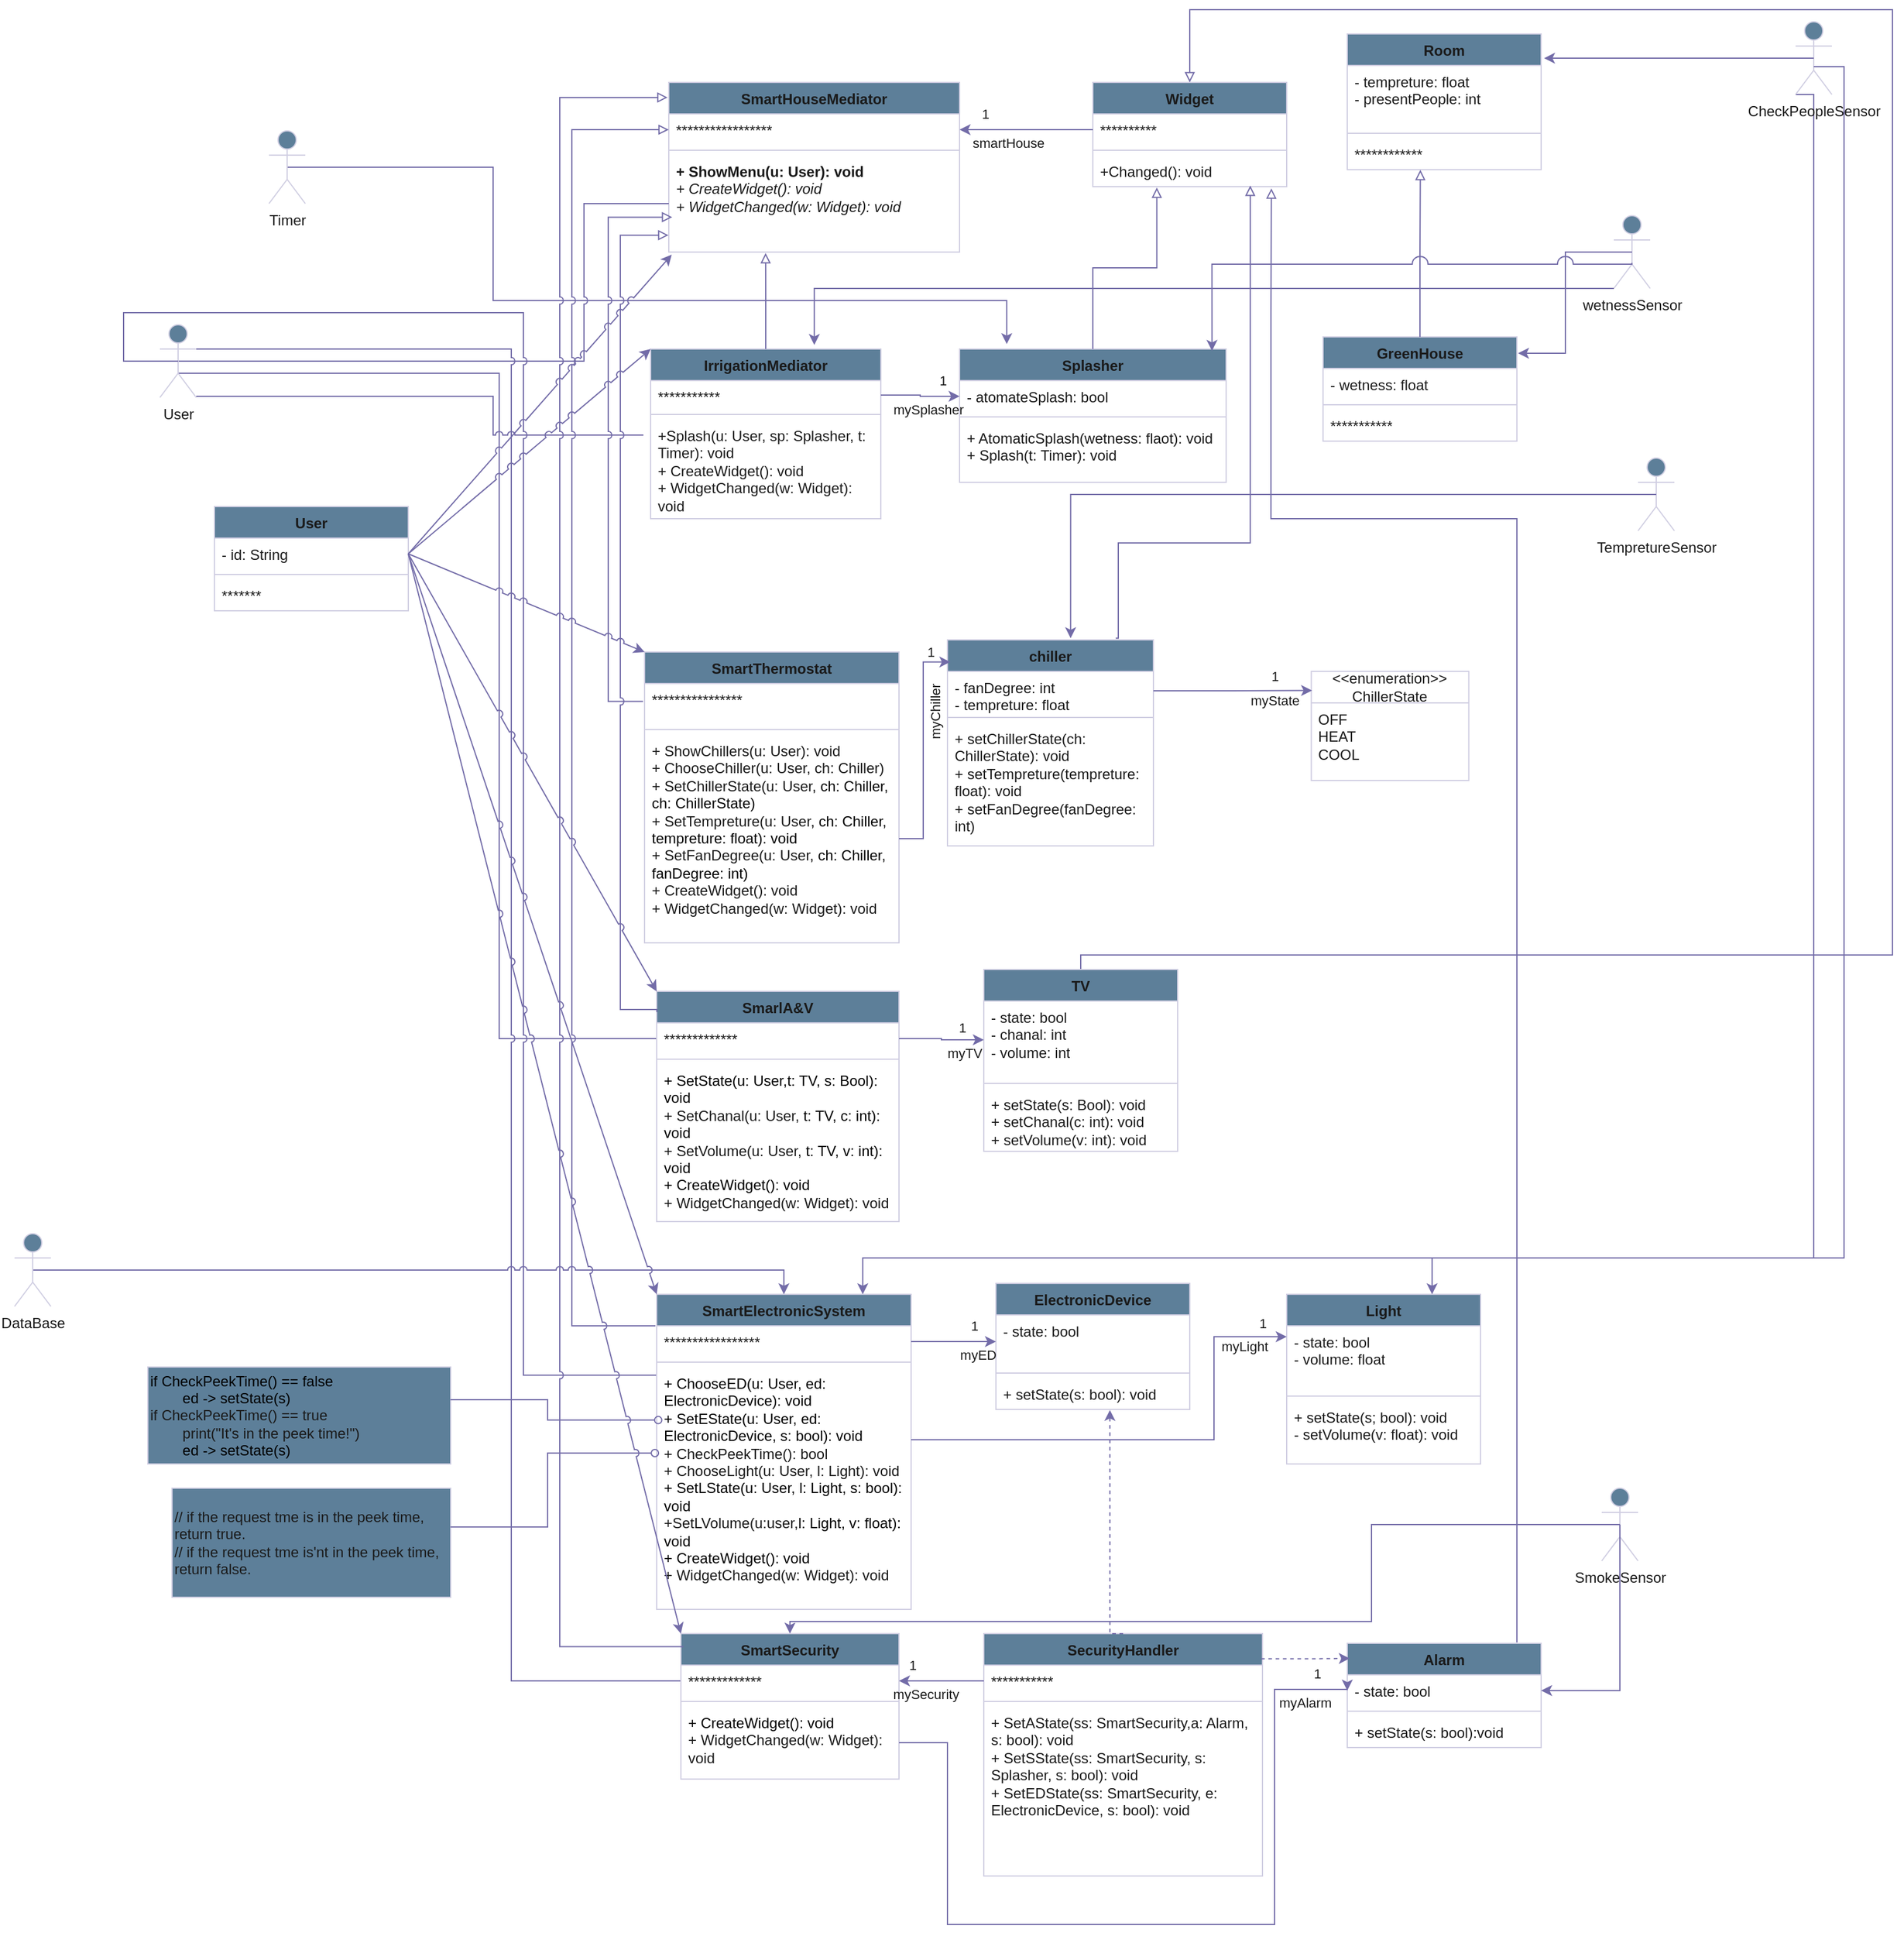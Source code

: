<mxfile version="26.0.16">
  <diagram name="Page-1" id="rVI1tfhn6U2kd9-MvAMI">
    <mxGraphModel dx="4258" dy="2548" grid="1" gridSize="10" guides="1" tooltips="1" connect="1" arrows="1" fold="1" page="1" pageScale="1" pageWidth="1390" pageHeight="980" math="0" shadow="0">
      <root>
        <mxCell id="0" />
        <mxCell id="1" parent="0" />
        <mxCell id="-4JqRAIje_STTefDtWn_-210" value="SmartHouseMediator" style="swimlane;fontStyle=1;align=center;verticalAlign=top;childLayout=stackLayout;horizontal=1;startSize=26;horizontalStack=0;resizeParent=1;resizeParentMax=0;resizeLast=0;collapsible=1;marginBottom=0;whiteSpace=wrap;html=1;labelBackgroundColor=none;fillColor=#5D7F99;strokeColor=#D0CEE2;fontColor=#1A1A1A;" vertex="1" parent="1">
          <mxGeometry x="-20" y="20" width="240" height="140" as="geometry" />
        </mxCell>
        <mxCell id="-4JqRAIje_STTefDtWn_-211" value="*****************" style="text;strokeColor=none;fillColor=none;align=left;verticalAlign=top;spacingLeft=4;spacingRight=4;overflow=hidden;rotatable=0;points=[[0,0.5],[1,0.5]];portConstraint=eastwest;whiteSpace=wrap;html=1;labelBackgroundColor=none;fontColor=#1A1A1A;" vertex="1" parent="-4JqRAIje_STTefDtWn_-210">
          <mxGeometry y="26" width="240" height="26" as="geometry" />
        </mxCell>
        <mxCell id="-4JqRAIje_STTefDtWn_-212" value="" style="line;strokeWidth=1;fillColor=none;align=left;verticalAlign=middle;spacingTop=-1;spacingLeft=3;spacingRight=3;rotatable=0;labelPosition=right;points=[];portConstraint=eastwest;strokeColor=#D0CEE2;labelBackgroundColor=none;fontColor=#1A1A1A;" vertex="1" parent="-4JqRAIje_STTefDtWn_-210">
          <mxGeometry y="52" width="240" height="8" as="geometry" />
        </mxCell>
        <mxCell id="-4JqRAIje_STTefDtWn_-213" value="&lt;b&gt;+ ShowMenu(u: User): void&lt;/b&gt;&lt;div&gt;&lt;i&gt;+ CreateWidget(): void&lt;/i&gt;&lt;/div&gt;&lt;div&gt;&lt;i&gt;+ WidgetChanged(w: Widget): void&lt;/i&gt;&lt;/div&gt;" style="text;strokeColor=none;fillColor=none;align=left;verticalAlign=top;spacingLeft=4;spacingRight=4;overflow=hidden;rotatable=0;points=[[0,0.5],[1,0.5]];portConstraint=eastwest;whiteSpace=wrap;html=1;labelBackgroundColor=none;fontColor=#1A1A1A;" vertex="1" parent="-4JqRAIje_STTefDtWn_-210">
          <mxGeometry y="60" width="240" height="80" as="geometry" />
        </mxCell>
        <mxCell id="-4JqRAIje_STTefDtWn_-214" value="IrrigationMediator" style="swimlane;fontStyle=1;align=center;verticalAlign=top;childLayout=stackLayout;horizontal=1;startSize=26;horizontalStack=0;resizeParent=1;resizeParentMax=0;resizeLast=0;collapsible=1;marginBottom=0;whiteSpace=wrap;html=1;labelBackgroundColor=none;fillColor=#5D7F99;strokeColor=#D0CEE2;fontColor=#1A1A1A;" vertex="1" parent="1">
          <mxGeometry x="-35" y="240" width="190" height="140" as="geometry" />
        </mxCell>
        <mxCell id="-4JqRAIje_STTefDtWn_-215" value="&lt;div&gt;***********&lt;/div&gt;" style="text;strokeColor=none;fillColor=none;align=left;verticalAlign=top;spacingLeft=4;spacingRight=4;overflow=hidden;rotatable=0;points=[[0,0.5],[1,0.5]];portConstraint=eastwest;whiteSpace=wrap;html=1;labelBackgroundColor=none;fontColor=#1A1A1A;" vertex="1" parent="-4JqRAIje_STTefDtWn_-214">
          <mxGeometry y="26" width="190" height="24" as="geometry" />
        </mxCell>
        <mxCell id="-4JqRAIje_STTefDtWn_-216" value="" style="line;strokeWidth=1;fillColor=none;align=left;verticalAlign=middle;spacingTop=-1;spacingLeft=3;spacingRight=3;rotatable=0;labelPosition=right;points=[];portConstraint=eastwest;strokeColor=#D0CEE2;labelBackgroundColor=none;fontColor=#1A1A1A;" vertex="1" parent="-4JqRAIje_STTefDtWn_-214">
          <mxGeometry y="50" width="190" height="8" as="geometry" />
        </mxCell>
        <mxCell id="-4JqRAIje_STTefDtWn_-217" value="+Splash(u: User, sp: Splasher, t: Timer): void&lt;div&gt;&lt;div&gt;+ CreateWidget(): void&lt;/div&gt;&lt;div&gt;+ WidgetChanged(w: Widget): void&lt;/div&gt;&lt;/div&gt;" style="text;strokeColor=none;fillColor=none;align=left;verticalAlign=top;spacingLeft=4;spacingRight=4;overflow=hidden;rotatable=0;points=[[0,0.5],[1,0.5]];portConstraint=eastwest;whiteSpace=wrap;html=1;labelBackgroundColor=none;fontColor=#1A1A1A;" vertex="1" parent="-4JqRAIje_STTefDtWn_-214">
          <mxGeometry y="58" width="190" height="82" as="geometry" />
        </mxCell>
        <mxCell id="-4JqRAIje_STTefDtWn_-218" style="edgeStyle=orthogonalEdgeStyle;rounded=0;orthogonalLoop=1;jettySize=auto;html=1;entryX=0.177;entryY=-0.037;entryDx=0;entryDy=0;entryPerimeter=0;exitX=0.5;exitY=0.5;exitDx=0;exitDy=0;exitPerimeter=0;jumpStyle=arc;labelBackgroundColor=none;strokeColor=#736CA8;fontColor=default;" edge="1" parent="1" source="-4JqRAIje_STTefDtWn_-219" target="-4JqRAIje_STTefDtWn_-220">
          <mxGeometry relative="1" as="geometry">
            <Array as="points">
              <mxPoint x="-165" y="90" />
              <mxPoint x="-165" y="200" />
              <mxPoint x="259" y="200" />
            </Array>
          </mxGeometry>
        </mxCell>
        <mxCell id="-4JqRAIje_STTefDtWn_-219" value="Timer" style="shape=umlActor;verticalLabelPosition=bottom;verticalAlign=top;html=1;labelBackgroundColor=none;fillColor=#5D7F99;strokeColor=#D0CEE2;fontColor=#1A1A1A;" vertex="1" parent="1">
          <mxGeometry x="-350" y="60" width="30" height="60" as="geometry" />
        </mxCell>
        <mxCell id="-4JqRAIje_STTefDtWn_-220" value="Splasher" style="swimlane;fontStyle=1;align=center;verticalAlign=top;childLayout=stackLayout;horizontal=1;startSize=26;horizontalStack=0;resizeParent=1;resizeParentMax=0;resizeLast=0;collapsible=1;marginBottom=0;whiteSpace=wrap;html=1;labelBackgroundColor=none;fillColor=#5D7F99;strokeColor=#D0CEE2;fontColor=#1A1A1A;" vertex="1" parent="1">
          <mxGeometry x="220" y="240" width="220" height="110" as="geometry" />
        </mxCell>
        <mxCell id="-4JqRAIje_STTefDtWn_-221" value="- atomateSplash: bool" style="text;strokeColor=none;fillColor=none;align=left;verticalAlign=top;spacingLeft=4;spacingRight=4;overflow=hidden;rotatable=0;points=[[0,0.5],[1,0.5]];portConstraint=eastwest;whiteSpace=wrap;html=1;labelBackgroundColor=none;fontColor=#1A1A1A;" vertex="1" parent="-4JqRAIje_STTefDtWn_-220">
          <mxGeometry y="26" width="220" height="26" as="geometry" />
        </mxCell>
        <mxCell id="-4JqRAIje_STTefDtWn_-222" value="" style="line;strokeWidth=1;fillColor=none;align=left;verticalAlign=middle;spacingTop=-1;spacingLeft=3;spacingRight=3;rotatable=0;labelPosition=right;points=[];portConstraint=eastwest;strokeColor=#D0CEE2;labelBackgroundColor=none;fontColor=#1A1A1A;" vertex="1" parent="-4JqRAIje_STTefDtWn_-220">
          <mxGeometry y="52" width="220" height="8" as="geometry" />
        </mxCell>
        <mxCell id="-4JqRAIje_STTefDtWn_-223" value="&lt;div&gt;+ AtomaticSplash(wetness: flaot): void&lt;/div&gt;+ Splash(t: Timer): void" style="text;strokeColor=none;fillColor=none;align=left;verticalAlign=top;spacingLeft=4;spacingRight=4;overflow=hidden;rotatable=0;points=[[0,0.5],[1,0.5]];portConstraint=eastwest;whiteSpace=wrap;html=1;labelBackgroundColor=none;fontColor=#1A1A1A;" vertex="1" parent="-4JqRAIje_STTefDtWn_-220">
          <mxGeometry y="60" width="220" height="50" as="geometry" />
        </mxCell>
        <mxCell id="-4JqRAIje_STTefDtWn_-224" value="Widget" style="swimlane;fontStyle=1;align=center;verticalAlign=top;childLayout=stackLayout;horizontal=1;startSize=26;horizontalStack=0;resizeParent=1;resizeParentMax=0;resizeLast=0;collapsible=1;marginBottom=0;whiteSpace=wrap;html=1;labelBackgroundColor=none;fillColor=#5D7F99;strokeColor=#D0CEE2;fontColor=#1A1A1A;" vertex="1" parent="1">
          <mxGeometry x="330" y="20" width="160" height="86" as="geometry" />
        </mxCell>
        <mxCell id="-4JqRAIje_STTefDtWn_-225" value="**********" style="text;strokeColor=none;fillColor=none;align=left;verticalAlign=top;spacingLeft=4;spacingRight=4;overflow=hidden;rotatable=0;points=[[0,0.5],[1,0.5]];portConstraint=eastwest;whiteSpace=wrap;html=1;labelBackgroundColor=none;fontColor=#1A1A1A;" vertex="1" parent="-4JqRAIje_STTefDtWn_-224">
          <mxGeometry y="26" width="160" height="26" as="geometry" />
        </mxCell>
        <mxCell id="-4JqRAIje_STTefDtWn_-226" value="" style="line;strokeWidth=1;fillColor=none;align=left;verticalAlign=middle;spacingTop=-1;spacingLeft=3;spacingRight=3;rotatable=0;labelPosition=right;points=[];portConstraint=eastwest;strokeColor=#D0CEE2;labelBackgroundColor=none;fontColor=#1A1A1A;" vertex="1" parent="-4JqRAIje_STTefDtWn_-224">
          <mxGeometry y="52" width="160" height="8" as="geometry" />
        </mxCell>
        <mxCell id="-4JqRAIje_STTefDtWn_-227" value="+Changed(): void" style="text;strokeColor=none;fillColor=none;align=left;verticalAlign=top;spacingLeft=4;spacingRight=4;overflow=hidden;rotatable=0;points=[[0,0.5],[1,0.5]];portConstraint=eastwest;whiteSpace=wrap;html=1;labelBackgroundColor=none;fontColor=#1A1A1A;" vertex="1" parent="-4JqRAIje_STTefDtWn_-224">
          <mxGeometry y="60" width="160" height="26" as="geometry" />
        </mxCell>
        <mxCell id="-4JqRAIje_STTefDtWn_-228" style="edgeStyle=orthogonalEdgeStyle;rounded=0;orthogonalLoop=1;jettySize=auto;html=1;entryX=1;entryY=0.5;entryDx=0;entryDy=0;labelBackgroundColor=none;strokeColor=#736CA8;fontColor=default;" edge="1" parent="1" source="-4JqRAIje_STTefDtWn_-225" target="-4JqRAIje_STTefDtWn_-211">
          <mxGeometry relative="1" as="geometry" />
        </mxCell>
        <mxCell id="-4JqRAIje_STTefDtWn_-229" value="1" style="edgeLabel;html=1;align=center;verticalAlign=middle;resizable=0;points=[];labelBackgroundColor=none;fontColor=#1A1A1A;" vertex="1" connectable="0" parent="-4JqRAIje_STTefDtWn_-228">
          <mxGeometry x="0.621" y="-2" relative="1" as="geometry">
            <mxPoint y="-11" as="offset" />
          </mxGeometry>
        </mxCell>
        <mxCell id="-4JqRAIje_STTefDtWn_-230" value="smartHouse" style="edgeLabel;html=1;align=center;verticalAlign=middle;resizable=0;points=[];labelBackgroundColor=none;fontColor=#1A1A1A;" vertex="1" connectable="0" parent="-4JqRAIje_STTefDtWn_-228">
          <mxGeometry x="0.621" relative="1" as="geometry">
            <mxPoint x="19" y="11" as="offset" />
          </mxGeometry>
        </mxCell>
        <mxCell id="-4JqRAIje_STTefDtWn_-231" style="edgeStyle=orthogonalEdgeStyle;rounded=0;orthogonalLoop=1;jettySize=auto;html=1;entryX=0.333;entryY=1.01;entryDx=0;entryDy=0;entryPerimeter=0;endArrow=block;endFill=0;labelBackgroundColor=none;strokeColor=#736CA8;fontColor=default;" edge="1" parent="1" source="-4JqRAIje_STTefDtWn_-214" target="-4JqRAIje_STTefDtWn_-213">
          <mxGeometry relative="1" as="geometry" />
        </mxCell>
        <mxCell id="-4JqRAIje_STTefDtWn_-232" style="edgeStyle=orthogonalEdgeStyle;rounded=0;orthogonalLoop=1;jettySize=auto;html=1;entryX=0.33;entryY=1.029;entryDx=0;entryDy=0;entryPerimeter=0;endArrow=block;endFill=0;jumpStyle=arc;jumpSize=13;labelBackgroundColor=none;strokeColor=#736CA8;fontColor=default;" edge="1" parent="1" source="-4JqRAIje_STTefDtWn_-220" target="-4JqRAIje_STTefDtWn_-227">
          <mxGeometry relative="1" as="geometry" />
        </mxCell>
        <mxCell id="-4JqRAIje_STTefDtWn_-233" style="edgeStyle=orthogonalEdgeStyle;rounded=0;orthogonalLoop=1;jettySize=auto;html=1;entryX=0;entryY=0.5;entryDx=0;entryDy=0;labelBackgroundColor=none;strokeColor=#736CA8;fontColor=default;" edge="1" parent="1" source="-4JqRAIje_STTefDtWn_-215" target="-4JqRAIje_STTefDtWn_-221">
          <mxGeometry relative="1" as="geometry" />
        </mxCell>
        <mxCell id="-4JqRAIje_STTefDtWn_-234" value="1" style="edgeLabel;html=1;align=center;verticalAlign=middle;resizable=0;points=[];labelBackgroundColor=none;fontColor=#1A1A1A;" vertex="1" connectable="0" parent="-4JqRAIje_STTefDtWn_-233">
          <mxGeometry x="0.572" y="3" relative="1" as="geometry">
            <mxPoint y="-10" as="offset" />
          </mxGeometry>
        </mxCell>
        <mxCell id="-4JqRAIje_STTefDtWn_-235" value="mySplasher" style="edgeLabel;html=1;align=center;verticalAlign=middle;resizable=0;points=[];labelBackgroundColor=none;fontColor=#1A1A1A;" vertex="1" connectable="0" parent="-4JqRAIje_STTefDtWn_-233">
          <mxGeometry x="0.486" relative="1" as="geometry">
            <mxPoint x="-9" y="11" as="offset" />
          </mxGeometry>
        </mxCell>
        <mxCell id="-4JqRAIje_STTefDtWn_-236" value="Room" style="swimlane;fontStyle=1;align=center;verticalAlign=top;childLayout=stackLayout;horizontal=1;startSize=26;horizontalStack=0;resizeParent=1;resizeParentMax=0;resizeLast=0;collapsible=1;marginBottom=0;whiteSpace=wrap;html=1;labelBackgroundColor=none;fillColor=#5D7F99;strokeColor=#D0CEE2;fontColor=#1A1A1A;" vertex="1" parent="1">
          <mxGeometry x="540" y="-20" width="160" height="112" as="geometry" />
        </mxCell>
        <mxCell id="-4JqRAIje_STTefDtWn_-237" value="- tempreture: float&lt;div&gt;- presentPeople: int&lt;/div&gt;" style="text;strokeColor=none;fillColor=none;align=left;verticalAlign=top;spacingLeft=4;spacingRight=4;overflow=hidden;rotatable=0;points=[[0,0.5],[1,0.5]];portConstraint=eastwest;whiteSpace=wrap;html=1;labelBackgroundColor=none;fontColor=#1A1A1A;" vertex="1" parent="-4JqRAIje_STTefDtWn_-236">
          <mxGeometry y="26" width="160" height="52" as="geometry" />
        </mxCell>
        <mxCell id="-4JqRAIje_STTefDtWn_-238" value="" style="line;strokeWidth=1;fillColor=none;align=left;verticalAlign=middle;spacingTop=-1;spacingLeft=3;spacingRight=3;rotatable=0;labelPosition=right;points=[];portConstraint=eastwest;strokeColor=#D0CEE2;labelBackgroundColor=none;fontColor=#1A1A1A;" vertex="1" parent="-4JqRAIje_STTefDtWn_-236">
          <mxGeometry y="78" width="160" height="8" as="geometry" />
        </mxCell>
        <mxCell id="-4JqRAIje_STTefDtWn_-239" value="************" style="text;strokeColor=none;fillColor=none;align=left;verticalAlign=top;spacingLeft=4;spacingRight=4;overflow=hidden;rotatable=0;points=[[0,0.5],[1,0.5]];portConstraint=eastwest;whiteSpace=wrap;html=1;labelBackgroundColor=none;fontColor=#1A1A1A;" vertex="1" parent="-4JqRAIje_STTefDtWn_-236">
          <mxGeometry y="86" width="160" height="26" as="geometry" />
        </mxCell>
        <mxCell id="-4JqRAIje_STTefDtWn_-240" value="GreenHouse" style="swimlane;fontStyle=1;align=center;verticalAlign=top;childLayout=stackLayout;horizontal=1;startSize=26;horizontalStack=0;resizeParent=1;resizeParentMax=0;resizeLast=0;collapsible=1;marginBottom=0;whiteSpace=wrap;html=1;labelBackgroundColor=none;fillColor=#5D7F99;strokeColor=#D0CEE2;fontColor=#1A1A1A;" vertex="1" parent="1">
          <mxGeometry x="520" y="230" width="160" height="86" as="geometry" />
        </mxCell>
        <mxCell id="-4JqRAIje_STTefDtWn_-241" value="- wetness: float&lt;div&gt;&lt;br&gt;&lt;/div&gt;" style="text;strokeColor=none;fillColor=none;align=left;verticalAlign=top;spacingLeft=4;spacingRight=4;overflow=hidden;rotatable=0;points=[[0,0.5],[1,0.5]];portConstraint=eastwest;whiteSpace=wrap;html=1;labelBackgroundColor=none;fontColor=#1A1A1A;" vertex="1" parent="-4JqRAIje_STTefDtWn_-240">
          <mxGeometry y="26" width="160" height="26" as="geometry" />
        </mxCell>
        <mxCell id="-4JqRAIje_STTefDtWn_-242" value="" style="line;strokeWidth=1;fillColor=none;align=left;verticalAlign=middle;spacingTop=-1;spacingLeft=3;spacingRight=3;rotatable=0;labelPosition=right;points=[];portConstraint=eastwest;strokeColor=#D0CEE2;labelBackgroundColor=none;fontColor=#1A1A1A;" vertex="1" parent="-4JqRAIje_STTefDtWn_-240">
          <mxGeometry y="52" width="160" height="8" as="geometry" />
        </mxCell>
        <mxCell id="-4JqRAIje_STTefDtWn_-243" value="***********" style="text;strokeColor=none;fillColor=none;align=left;verticalAlign=top;spacingLeft=4;spacingRight=4;overflow=hidden;rotatable=0;points=[[0,0.5],[1,0.5]];portConstraint=eastwest;whiteSpace=wrap;html=1;labelBackgroundColor=none;fontColor=#1A1A1A;" vertex="1" parent="-4JqRAIje_STTefDtWn_-240">
          <mxGeometry y="60" width="160" height="26" as="geometry" />
        </mxCell>
        <mxCell id="-4JqRAIje_STTefDtWn_-244" style="edgeStyle=orthogonalEdgeStyle;rounded=0;orthogonalLoop=1;jettySize=auto;html=1;entryX=0.377;entryY=1.006;entryDx=0;entryDy=0;entryPerimeter=0;endArrow=block;endFill=0;labelBackgroundColor=none;strokeColor=#736CA8;fontColor=default;" edge="1" parent="1" source="-4JqRAIje_STTefDtWn_-240" target="-4JqRAIje_STTefDtWn_-239">
          <mxGeometry relative="1" as="geometry" />
        </mxCell>
        <mxCell id="-4JqRAIje_STTefDtWn_-245" value="wetnessSensor" style="shape=umlActor;verticalLabelPosition=bottom;verticalAlign=top;html=1;labelBackgroundColor=none;fillColor=#5D7F99;strokeColor=#D0CEE2;fontColor=#1A1A1A;" vertex="1" parent="1">
          <mxGeometry x="760" y="130" width="30" height="60" as="geometry" />
        </mxCell>
        <mxCell id="-4JqRAIje_STTefDtWn_-246" style="edgeStyle=orthogonalEdgeStyle;rounded=0;orthogonalLoop=1;jettySize=auto;html=1;exitX=0.5;exitY=0.5;exitDx=0;exitDy=0;exitPerimeter=0;entryX=1.006;entryY=0.157;entryDx=0;entryDy=0;entryPerimeter=0;labelBackgroundColor=none;strokeColor=#736CA8;fontColor=default;" edge="1" parent="1" source="-4JqRAIje_STTefDtWn_-245" target="-4JqRAIje_STTefDtWn_-240">
          <mxGeometry relative="1" as="geometry" />
        </mxCell>
        <mxCell id="-4JqRAIje_STTefDtWn_-247" style="edgeStyle=orthogonalEdgeStyle;rounded=0;orthogonalLoop=1;jettySize=auto;html=1;entryX=0.947;entryY=0.014;entryDx=0;entryDy=0;entryPerimeter=0;jumpStyle=arc;jumpSize=13;exitX=0.498;exitY=0.648;exitDx=0;exitDy=0;exitPerimeter=0;labelBackgroundColor=none;strokeColor=#736CA8;fontColor=default;" edge="1" parent="1" source="-4JqRAIje_STTefDtWn_-245" target="-4JqRAIje_STTefDtWn_-220">
          <mxGeometry relative="1" as="geometry">
            <Array as="points">
              <mxPoint x="775" y="170" />
              <mxPoint x="428" y="170" />
            </Array>
          </mxGeometry>
        </mxCell>
        <mxCell id="-4JqRAIje_STTefDtWn_-248" style="edgeStyle=orthogonalEdgeStyle;rounded=0;orthogonalLoop=1;jettySize=auto;html=1;entryX=0;entryY=0.5;entryDx=0;entryDy=0;endArrow=none;startFill=0;exitX=0.5;exitY=0.5;exitDx=0;exitDy=0;exitPerimeter=0;jumpStyle=arc;labelBackgroundColor=none;strokeColor=#736CA8;fontColor=default;" edge="1" parent="1" source="-4JqRAIje_STTefDtWn_-251" target="-4JqRAIje_STTefDtWn_-213">
          <mxGeometry relative="1" as="geometry">
            <Array as="points">
              <mxPoint x="-90" y="250" />
              <mxPoint x="-90" y="120" />
            </Array>
          </mxGeometry>
        </mxCell>
        <mxCell id="-4JqRAIje_STTefDtWn_-249" style="edgeStyle=orthogonalEdgeStyle;rounded=0;orthogonalLoop=1;jettySize=auto;html=1;exitX=0.5;exitY=0.5;exitDx=0;exitDy=0;exitPerimeter=0;endArrow=none;startFill=0;jumpStyle=arc;labelBackgroundColor=none;strokeColor=#736CA8;fontColor=default;" edge="1" parent="1" source="-4JqRAIje_STTefDtWn_-251" target="-4JqRAIje_STTefDtWn_-276">
          <mxGeometry relative="1" as="geometry">
            <Array as="points">
              <mxPoint x="-425" y="260" />
              <mxPoint x="-160" y="260" />
              <mxPoint x="-160" y="809" />
            </Array>
          </mxGeometry>
        </mxCell>
        <mxCell id="-4JqRAIje_STTefDtWn_-250" style="edgeStyle=orthogonalEdgeStyle;rounded=0;orthogonalLoop=1;jettySize=auto;html=1;exitX=0.5;exitY=0.5;exitDx=0;exitDy=0;exitPerimeter=0;entryX=0;entryY=0.5;entryDx=0;entryDy=0;endArrow=none;startFill=0;jumpStyle=arc;labelBackgroundColor=none;strokeColor=#736CA8;fontColor=default;" edge="1" parent="1" source="-4JqRAIje_STTefDtWn_-251" target="-4JqRAIje_STTefDtWn_-294">
          <mxGeometry relative="1" as="geometry">
            <Array as="points">
              <mxPoint x="-425" y="240" />
              <mxPoint x="-150" y="240" />
              <mxPoint x="-150" y="1339" />
            </Array>
          </mxGeometry>
        </mxCell>
        <mxCell id="-4JqRAIje_STTefDtWn_-251" value="User" style="shape=umlActor;verticalLabelPosition=bottom;verticalAlign=top;html=1;labelBackgroundColor=none;fillColor=#5D7F99;strokeColor=#D0CEE2;fontColor=#1A1A1A;" vertex="1" parent="1">
          <mxGeometry x="-440" y="220" width="30" height="60" as="geometry" />
        </mxCell>
        <mxCell id="-4JqRAIje_STTefDtWn_-252" style="edgeStyle=orthogonalEdgeStyle;rounded=0;orthogonalLoop=1;jettySize=auto;html=1;entryX=-0.005;entryY=0.671;entryDx=0;entryDy=0;entryPerimeter=0;endArrow=none;startFill=0;jumpStyle=arc;labelBackgroundColor=none;strokeColor=#736CA8;fontColor=default;" edge="1" parent="1">
          <mxGeometry relative="1" as="geometry">
            <Array as="points">
              <mxPoint x="-165" y="278.94" />
              <mxPoint x="-165" y="310.94" />
            </Array>
            <mxPoint x="-410" y="279" as="sourcePoint" />
            <mxPoint x="-40.95" y="311.044" as="targetPoint" />
          </mxGeometry>
        </mxCell>
        <mxCell id="-4JqRAIje_STTefDtWn_-253" value="SmartThermostat" style="swimlane;fontStyle=1;align=center;verticalAlign=top;childLayout=stackLayout;horizontal=1;startSize=26;horizontalStack=0;resizeParent=1;resizeParentMax=0;resizeLast=0;collapsible=1;marginBottom=0;whiteSpace=wrap;html=1;labelBackgroundColor=none;fillColor=#5D7F99;strokeColor=#D0CEE2;fontColor=#1A1A1A;" vertex="1" parent="1">
          <mxGeometry x="-40" y="490" width="210" height="240" as="geometry" />
        </mxCell>
        <mxCell id="-4JqRAIje_STTefDtWn_-254" value="&lt;div&gt;****************&lt;/div&gt;" style="text;strokeColor=none;fillColor=none;align=left;verticalAlign=top;spacingLeft=4;spacingRight=4;overflow=hidden;rotatable=0;points=[[0,0.5],[1,0.5]];portConstraint=eastwest;whiteSpace=wrap;html=1;labelBackgroundColor=none;fontColor=#1A1A1A;" vertex="1" parent="-4JqRAIje_STTefDtWn_-253">
          <mxGeometry y="26" width="210" height="34" as="geometry" />
        </mxCell>
        <mxCell id="-4JqRAIje_STTefDtWn_-255" value="" style="line;strokeWidth=1;fillColor=none;align=left;verticalAlign=middle;spacingTop=-1;spacingLeft=3;spacingRight=3;rotatable=0;labelPosition=right;points=[];portConstraint=eastwest;strokeColor=#D0CEE2;labelBackgroundColor=none;fontColor=#1A1A1A;" vertex="1" parent="-4JqRAIje_STTefDtWn_-253">
          <mxGeometry y="60" width="210" height="8" as="geometry" />
        </mxCell>
        <mxCell id="-4JqRAIje_STTefDtWn_-256" value="&lt;div&gt;+ ShowChillers(u: User): void&lt;/div&gt;&lt;div&gt;+ ChooseChiller(u: User, ch: Chiller)&lt;/div&gt;&lt;div&gt;+ SetChillerState(u: User&lt;span style=&quot;background-color: transparent; color: light-dark(rgb(0, 0, 0), rgb(255, 255, 255));&quot;&gt;, ch: Chiller&lt;/span&gt;&lt;span style=&quot;background-color: transparent; color: light-dark(rgb(0, 0, 0), rgb(255, 255, 255));&quot;&gt;, ch: ChillerState)&lt;/span&gt;&lt;/div&gt;&lt;div&gt;+ SetTempreture(u: User&lt;span style=&quot;background-color: transparent; color: light-dark(rgb(0, 0, 0), rgb(255, 255, 255));&quot;&gt;, ch: Chiller&lt;/span&gt;&lt;span style=&quot;background-color: transparent; color: light-dark(rgb(0, 0, 0), rgb(255, 255, 255));&quot;&gt;, tempreture: float): void&lt;/span&gt;&lt;/div&gt;&lt;div&gt;+ SetFanDegree(u: User&lt;span style=&quot;background-color: transparent; color: light-dark(rgb(0, 0, 0), rgb(255, 255, 255));&quot;&gt;, ch: Chiller&lt;/span&gt;&lt;span style=&quot;background-color: transparent; color: light-dark(rgb(0, 0, 0), rgb(255, 255, 255));&quot;&gt;, fanDegree: int)&lt;/span&gt;&lt;/div&gt;&lt;div&gt;+ CreateWidget(): void&lt;/div&gt;&lt;div&gt;+ WidgetChanged(w: Widget): void&lt;/div&gt;" style="text;strokeColor=none;fillColor=none;align=left;verticalAlign=top;spacingLeft=4;spacingRight=4;overflow=hidden;rotatable=0;points=[[0,0.5],[1,0.5]];portConstraint=eastwest;whiteSpace=wrap;html=1;labelBackgroundColor=none;fontColor=#1A1A1A;" vertex="1" parent="-4JqRAIje_STTefDtWn_-253">
          <mxGeometry y="68" width="210" height="172" as="geometry" />
        </mxCell>
        <mxCell id="-4JqRAIje_STTefDtWn_-257" style="edgeStyle=orthogonalEdgeStyle;rounded=0;orthogonalLoop=1;jettySize=auto;html=1;entryX=0.012;entryY=0.64;entryDx=0;entryDy=0;entryPerimeter=0;endArrow=block;endFill=0;exitX=-0.006;exitY=0.17;exitDx=0;exitDy=0;exitPerimeter=0;jumpStyle=arc;labelBackgroundColor=none;strokeColor=#736CA8;fontColor=default;" edge="1" parent="1" source="-4JqRAIje_STTefDtWn_-253" target="-4JqRAIje_STTefDtWn_-213">
          <mxGeometry relative="1" as="geometry">
            <Array as="points">
              <mxPoint x="-70" y="531" />
              <mxPoint x="-70" y="131" />
            </Array>
          </mxGeometry>
        </mxCell>
        <mxCell id="-4JqRAIje_STTefDtWn_-258" style="edgeStyle=orthogonalEdgeStyle;rounded=0;orthogonalLoop=1;jettySize=auto;html=1;exitX=0;exitY=0.18;exitDx=0;exitDy=0;exitPerimeter=0;entryX=0.5;entryY=0.5;entryDx=0;entryDy=0;entryPerimeter=0;endArrow=none;startFill=0;jumpStyle=arc;labelBackgroundColor=none;strokeColor=#736CA8;fontColor=default;" edge="1" parent="1" target="-4JqRAIje_STTefDtWn_-251">
          <mxGeometry relative="1" as="geometry">
            <Array as="points">
              <mxPoint x="-140" y="1087" />
              <mxPoint x="-140" y="210" />
              <mxPoint x="-470" y="210" />
              <mxPoint x="-470" y="250" />
            </Array>
            <mxPoint x="-30" y="1086.8" as="sourcePoint" />
            <mxPoint x="-425" y="270" as="targetPoint" />
          </mxGeometry>
        </mxCell>
        <mxCell id="-4JqRAIje_STTefDtWn_-259" value="chiller" style="swimlane;fontStyle=1;align=center;verticalAlign=top;childLayout=stackLayout;horizontal=1;startSize=26;horizontalStack=0;resizeParent=1;resizeParentMax=0;resizeLast=0;collapsible=1;marginBottom=0;whiteSpace=wrap;html=1;labelBackgroundColor=none;fillColor=#5D7F99;strokeColor=#D0CEE2;fontColor=#1A1A1A;" vertex="1" parent="1">
          <mxGeometry x="210" y="480" width="170" height="170" as="geometry" />
        </mxCell>
        <mxCell id="-4JqRAIje_STTefDtWn_-260" value="&lt;div&gt;- fanDegree: int&lt;/div&gt;&lt;div&gt;- tempreture: float&lt;/div&gt;" style="text;strokeColor=none;fillColor=none;align=left;verticalAlign=top;spacingLeft=4;spacingRight=4;overflow=hidden;rotatable=0;points=[[0,0.5],[1,0.5]];portConstraint=eastwest;whiteSpace=wrap;html=1;labelBackgroundColor=none;fontColor=#1A1A1A;" vertex="1" parent="-4JqRAIje_STTefDtWn_-259">
          <mxGeometry y="26" width="170" height="34" as="geometry" />
        </mxCell>
        <mxCell id="-4JqRAIje_STTefDtWn_-261" value="" style="line;strokeWidth=1;fillColor=none;align=left;verticalAlign=middle;spacingTop=-1;spacingLeft=3;spacingRight=3;rotatable=0;labelPosition=right;points=[];portConstraint=eastwest;strokeColor=#D0CEE2;labelBackgroundColor=none;fontColor=#1A1A1A;" vertex="1" parent="-4JqRAIje_STTefDtWn_-259">
          <mxGeometry y="60" width="170" height="8" as="geometry" />
        </mxCell>
        <mxCell id="-4JqRAIje_STTefDtWn_-262" value="+ setChillerState(ch: ChillerState): void&lt;div&gt;&lt;div&gt;+ setTempreture(tempreture: float): void&lt;/div&gt;&lt;div&gt;+ setFanDegree(fanDegree: int)&lt;/div&gt;&lt;/div&gt;" style="text;strokeColor=none;fillColor=none;align=left;verticalAlign=top;spacingLeft=4;spacingRight=4;overflow=hidden;rotatable=0;points=[[0,0.5],[1,0.5]];portConstraint=eastwest;whiteSpace=wrap;html=1;labelBackgroundColor=none;fontColor=#1A1A1A;" vertex="1" parent="-4JqRAIje_STTefDtWn_-259">
          <mxGeometry y="68" width="170" height="102" as="geometry" />
        </mxCell>
        <mxCell id="-4JqRAIje_STTefDtWn_-263" value="TempretureSensor" style="shape=umlActor;verticalLabelPosition=bottom;verticalAlign=top;html=1;labelBackgroundColor=none;fillColor=#5D7F99;strokeColor=#D0CEE2;fontColor=#1A1A1A;" vertex="1" parent="1">
          <mxGeometry x="780" y="330" width="30" height="60" as="geometry" />
        </mxCell>
        <mxCell id="-4JqRAIje_STTefDtWn_-264" style="edgeStyle=orthogonalEdgeStyle;rounded=0;orthogonalLoop=1;jettySize=auto;html=1;entryX=0.711;entryY=-0.024;entryDx=0;entryDy=0;entryPerimeter=0;labelBackgroundColor=none;strokeColor=#736CA8;fontColor=default;" edge="1" parent="1" source="-4JqRAIje_STTefDtWn_-245" target="-4JqRAIje_STTefDtWn_-214">
          <mxGeometry relative="1" as="geometry">
            <Array as="points">
              <mxPoint x="100" y="190" />
            </Array>
            <mxPoint x="100" y="220" as="targetPoint" />
          </mxGeometry>
        </mxCell>
        <mxCell id="-4JqRAIje_STTefDtWn_-265" style="edgeStyle=orthogonalEdgeStyle;rounded=0;orthogonalLoop=1;jettySize=auto;html=1;exitX=0.5;exitY=0.5;exitDx=0;exitDy=0;exitPerimeter=0;entryX=0.598;entryY=-0.008;entryDx=0;entryDy=0;entryPerimeter=0;labelBackgroundColor=none;strokeColor=#736CA8;fontColor=default;" edge="1" parent="1" source="-4JqRAIje_STTefDtWn_-263" target="-4JqRAIje_STTefDtWn_-259">
          <mxGeometry relative="1" as="geometry" />
        </mxCell>
        <mxCell id="-4JqRAIje_STTefDtWn_-266" style="edgeStyle=orthogonalEdgeStyle;rounded=0;orthogonalLoop=1;jettySize=auto;html=1;entryX=0.812;entryY=0.966;entryDx=0;entryDy=0;entryPerimeter=0;exitX=0.817;exitY=-0.008;exitDx=0;exitDy=0;exitPerimeter=0;endArrow=block;endFill=0;labelBackgroundColor=none;strokeColor=#736CA8;fontColor=default;" edge="1" parent="1" source="-4JqRAIje_STTefDtWn_-259" target="-4JqRAIje_STTefDtWn_-227">
          <mxGeometry relative="1" as="geometry">
            <Array as="points">
              <mxPoint x="351" y="400" />
              <mxPoint x="460" y="400" />
            </Array>
          </mxGeometry>
        </mxCell>
        <mxCell id="-4JqRAIje_STTefDtWn_-267" value="&amp;lt;&amp;lt;enumeration&amp;gt;&amp;gt;&lt;div&gt;ChillerState&lt;/div&gt;" style="swimlane;fontStyle=0;childLayout=stackLayout;horizontal=1;startSize=26;fillColor=none;horizontalStack=0;resizeParent=1;resizeParentMax=0;resizeLast=0;collapsible=1;marginBottom=0;whiteSpace=wrap;html=1;labelBackgroundColor=none;strokeColor=#D0CEE2;fontColor=#1A1A1A;" vertex="1" parent="1">
          <mxGeometry x="510.29" y="506" width="130" height="90" as="geometry" />
        </mxCell>
        <mxCell id="-4JqRAIje_STTefDtWn_-268" value="OFF&lt;div&gt;HEAT&lt;/div&gt;&lt;div&gt;COOL&lt;/div&gt;" style="text;strokeColor=none;fillColor=none;align=left;verticalAlign=top;spacingLeft=4;spacingRight=4;overflow=hidden;rotatable=0;points=[[0,0.5],[1,0.5]];portConstraint=eastwest;whiteSpace=wrap;html=1;labelBackgroundColor=none;fontColor=#1A1A1A;" vertex="1" parent="-4JqRAIje_STTefDtWn_-267">
          <mxGeometry y="26" width="130" height="64" as="geometry" />
        </mxCell>
        <mxCell id="-4JqRAIje_STTefDtWn_-269" style="edgeStyle=orthogonalEdgeStyle;rounded=0;orthogonalLoop=1;jettySize=auto;html=1;entryX=0.005;entryY=0.175;entryDx=0;entryDy=0;entryPerimeter=0;labelBackgroundColor=none;strokeColor=#736CA8;fontColor=default;" edge="1" parent="1" source="-4JqRAIje_STTefDtWn_-260" target="-4JqRAIje_STTefDtWn_-267">
          <mxGeometry relative="1" as="geometry">
            <Array as="points">
              <mxPoint x="440" y="522" />
              <mxPoint x="440" y="522" />
            </Array>
          </mxGeometry>
        </mxCell>
        <mxCell id="-4JqRAIje_STTefDtWn_-270" value="1" style="edgeLabel;html=1;align=center;verticalAlign=middle;resizable=0;points=[];labelBackgroundColor=none;fontColor=#1A1A1A;" vertex="1" connectable="0" parent="-4JqRAIje_STTefDtWn_-269">
          <mxGeometry x="0.824" relative="1" as="geometry">
            <mxPoint x="-20" y="-12" as="offset" />
          </mxGeometry>
        </mxCell>
        <mxCell id="-4JqRAIje_STTefDtWn_-271" value="myState" style="edgeLabel;html=1;align=center;verticalAlign=middle;resizable=0;points=[];labelBackgroundColor=none;fontColor=#1A1A1A;" vertex="1" connectable="0" parent="-4JqRAIje_STTefDtWn_-269">
          <mxGeometry x="0.79" y="-1" relative="1" as="geometry">
            <mxPoint x="-17" y="7" as="offset" />
          </mxGeometry>
        </mxCell>
        <mxCell id="-4JqRAIje_STTefDtWn_-272" style="edgeStyle=orthogonalEdgeStyle;rounded=0;orthogonalLoop=1;jettySize=auto;html=1;entryX=0.014;entryY=0.107;entryDx=0;entryDy=0;entryPerimeter=0;labelBackgroundColor=none;strokeColor=#736CA8;fontColor=default;" edge="1" parent="1" source="-4JqRAIje_STTefDtWn_-256" target="-4JqRAIje_STTefDtWn_-259">
          <mxGeometry relative="1" as="geometry" />
        </mxCell>
        <mxCell id="-4JqRAIje_STTefDtWn_-273" value="1" style="edgeLabel;html=1;align=center;verticalAlign=middle;resizable=0;points=[];labelBackgroundColor=none;fontColor=#1A1A1A;" vertex="1" connectable="0" parent="-4JqRAIje_STTefDtWn_-272">
          <mxGeometry x="0.821" y="1" relative="1" as="geometry">
            <mxPoint y="-7" as="offset" />
          </mxGeometry>
        </mxCell>
        <mxCell id="-4JqRAIje_STTefDtWn_-274" value="myChiller" style="edgeLabel;html=1;align=center;verticalAlign=middle;resizable=0;points=[];rotation=-90;labelBackgroundColor=none;fontColor=#1A1A1A;" vertex="1" connectable="0" parent="-4JqRAIje_STTefDtWn_-272">
          <mxGeometry x="0.693" y="-3" relative="1" as="geometry">
            <mxPoint x="7" y="35" as="offset" />
          </mxGeometry>
        </mxCell>
        <mxCell id="-4JqRAIje_STTefDtWn_-275" value="SmarlA&amp;amp;V" style="swimlane;fontStyle=1;align=center;verticalAlign=top;childLayout=stackLayout;horizontal=1;startSize=26;horizontalStack=0;resizeParent=1;resizeParentMax=0;resizeLast=0;collapsible=1;marginBottom=0;whiteSpace=wrap;html=1;labelBackgroundColor=none;fillColor=#5D7F99;strokeColor=#D0CEE2;fontColor=#1A1A1A;" vertex="1" parent="1">
          <mxGeometry x="-30" y="770" width="200" height="190" as="geometry" />
        </mxCell>
        <mxCell id="-4JqRAIje_STTefDtWn_-276" value="*************" style="text;strokeColor=none;fillColor=none;align=left;verticalAlign=top;spacingLeft=4;spacingRight=4;overflow=hidden;rotatable=0;points=[[0,0.5],[1,0.5]];portConstraint=eastwest;whiteSpace=wrap;html=1;labelBackgroundColor=none;fontColor=#1A1A1A;" vertex="1" parent="-4JqRAIje_STTefDtWn_-275">
          <mxGeometry y="26" width="200" height="26" as="geometry" />
        </mxCell>
        <mxCell id="-4JqRAIje_STTefDtWn_-277" value="" style="line;strokeWidth=1;fillColor=none;align=left;verticalAlign=middle;spacingTop=-1;spacingLeft=3;spacingRight=3;rotatable=0;labelPosition=right;points=[];portConstraint=eastwest;strokeColor=#D0CEE2;labelBackgroundColor=none;fontColor=#1A1A1A;" vertex="1" parent="-4JqRAIje_STTefDtWn_-275">
          <mxGeometry y="52" width="200" height="8" as="geometry" />
        </mxCell>
        <mxCell id="-4JqRAIje_STTefDtWn_-278" value="&lt;div&gt;&lt;span style=&quot;background-color: transparent; color: light-dark(rgb(0, 0, 0), rgb(255, 255, 255));&quot;&gt;+&lt;/span&gt;&lt;span style=&quot;background-color: transparent; color: light-dark(rgb(0, 0, 0), rgb(255, 255, 255));&quot;&gt;&amp;nbsp;SetState(u: User,t: TV, s: Bool): void&lt;/span&gt;&lt;/div&gt;&lt;div&gt;+ SetChanal(u: User,&amp;nbsp;&lt;span style=&quot;background-color: transparent; color: light-dark(rgb(0, 0, 0), rgb(255, 255, 255));&quot;&gt;t: TV,&lt;/span&gt;&lt;span style=&quot;background-color: transparent; color: light-dark(rgb(0, 0, 0), rgb(255, 255, 255));&quot;&gt;&amp;nbsp;c: int): void&lt;/span&gt;&lt;/div&gt;&lt;div&gt;+ SetVolume(u: User,&amp;nbsp;&lt;span style=&quot;background-color: transparent; color: light-dark(rgb(0, 0, 0), rgb(255, 255, 255));&quot;&gt;t: TV,&lt;/span&gt;&lt;span style=&quot;background-color: transparent; color: light-dark(rgb(0, 0, 0), rgb(255, 255, 255));&quot;&gt;&amp;nbsp;v: int): void&lt;/span&gt;&lt;/div&gt;&lt;div&gt;&lt;span style=&quot;background-color: transparent; color: light-dark(rgb(0, 0, 0), rgb(255, 255, 255));&quot;&gt;+ CreateWidget(): void&lt;/span&gt;&lt;/div&gt;&lt;div&gt;+ WidgetChanged(w: Widget): void&lt;br&gt;&lt;/div&gt;" style="text;strokeColor=none;fillColor=none;align=left;verticalAlign=top;spacingLeft=4;spacingRight=4;overflow=hidden;rotatable=0;points=[[0,0.5],[1,0.5]];portConstraint=eastwest;whiteSpace=wrap;html=1;labelBackgroundColor=none;fontColor=#1A1A1A;" vertex="1" parent="-4JqRAIje_STTefDtWn_-275">
          <mxGeometry y="60" width="200" height="130" as="geometry" />
        </mxCell>
        <mxCell id="-4JqRAIje_STTefDtWn_-279" style="edgeStyle=orthogonalEdgeStyle;rounded=0;orthogonalLoop=1;jettySize=auto;html=1;exitX=0.5;exitY=0;exitDx=0;exitDy=0;entryX=0.5;entryY=0;entryDx=0;entryDy=0;endArrow=block;endFill=0;labelBackgroundColor=none;strokeColor=#736CA8;fontColor=default;" edge="1" parent="1" source="-4JqRAIje_STTefDtWn_-280" target="-4JqRAIje_STTefDtWn_-224">
          <mxGeometry relative="1" as="geometry">
            <Array as="points">
              <mxPoint x="320" y="740" />
              <mxPoint x="990" y="740" />
              <mxPoint x="990" y="-40" />
              <mxPoint x="410" y="-40" />
            </Array>
          </mxGeometry>
        </mxCell>
        <mxCell id="-4JqRAIje_STTefDtWn_-280" value="TV" style="swimlane;fontStyle=1;align=center;verticalAlign=top;childLayout=stackLayout;horizontal=1;startSize=26;horizontalStack=0;resizeParent=1;resizeParentMax=0;resizeLast=0;collapsible=1;marginBottom=0;whiteSpace=wrap;html=1;labelBackgroundColor=none;fillColor=#5D7F99;strokeColor=#D0CEE2;fontColor=#1A1A1A;" vertex="1" parent="1">
          <mxGeometry x="240" y="752" width="160" height="150" as="geometry" />
        </mxCell>
        <mxCell id="-4JqRAIje_STTefDtWn_-281" value="- state: bool&lt;div&gt;- chanal: int&lt;/div&gt;&lt;div&gt;- volume: int&lt;/div&gt;" style="text;strokeColor=none;fillColor=none;align=left;verticalAlign=top;spacingLeft=4;spacingRight=4;overflow=hidden;rotatable=0;points=[[0,0.5],[1,0.5]];portConstraint=eastwest;whiteSpace=wrap;html=1;labelBackgroundColor=none;fontColor=#1A1A1A;" vertex="1" parent="-4JqRAIje_STTefDtWn_-280">
          <mxGeometry y="26" width="160" height="64" as="geometry" />
        </mxCell>
        <mxCell id="-4JqRAIje_STTefDtWn_-282" value="" style="line;strokeWidth=1;fillColor=none;align=left;verticalAlign=middle;spacingTop=-1;spacingLeft=3;spacingRight=3;rotatable=0;labelPosition=right;points=[];portConstraint=eastwest;strokeColor=#D0CEE2;labelBackgroundColor=none;fontColor=#1A1A1A;" vertex="1" parent="-4JqRAIje_STTefDtWn_-280">
          <mxGeometry y="90" width="160" height="8" as="geometry" />
        </mxCell>
        <mxCell id="-4JqRAIje_STTefDtWn_-283" value="+ setState(s: Bool): void&lt;div&gt;+ setChanal(c: int): void&lt;/div&gt;&lt;div&gt;+ setVolume(v: int): void&lt;/div&gt;" style="text;strokeColor=none;fillColor=none;align=left;verticalAlign=top;spacingLeft=4;spacingRight=4;overflow=hidden;rotatable=0;points=[[0,0.5],[1,0.5]];portConstraint=eastwest;whiteSpace=wrap;html=1;labelBackgroundColor=none;fontColor=#1A1A1A;" vertex="1" parent="-4JqRAIje_STTefDtWn_-280">
          <mxGeometry y="98" width="160" height="52" as="geometry" />
        </mxCell>
        <mxCell id="-4JqRAIje_STTefDtWn_-284" style="edgeStyle=orthogonalEdgeStyle;rounded=0;orthogonalLoop=1;jettySize=auto;html=1;entryX=-0.001;entryY=0.826;entryDx=0;entryDy=0;entryPerimeter=0;exitX=0.001;exitY=0.09;exitDx=0;exitDy=0;exitPerimeter=0;endArrow=block;endFill=0;jumpStyle=arc;labelBackgroundColor=none;strokeColor=#736CA8;fontColor=default;" edge="1" parent="1" source="-4JqRAIje_STTefDtWn_-275" target="-4JqRAIje_STTefDtWn_-213">
          <mxGeometry relative="1" as="geometry">
            <Array as="points">
              <mxPoint x="-60" y="785" />
              <mxPoint x="-60" y="146" />
            </Array>
          </mxGeometry>
        </mxCell>
        <mxCell id="-4JqRAIje_STTefDtWn_-285" style="edgeStyle=orthogonalEdgeStyle;rounded=0;orthogonalLoop=1;jettySize=auto;html=1;entryX=0;entryY=0.5;entryDx=0;entryDy=0;labelBackgroundColor=none;strokeColor=#736CA8;fontColor=default;" edge="1" parent="1" source="-4JqRAIje_STTefDtWn_-276" target="-4JqRAIje_STTefDtWn_-281">
          <mxGeometry relative="1" as="geometry" />
        </mxCell>
        <mxCell id="-4JqRAIje_STTefDtWn_-286" value="1" style="edgeLabel;html=1;align=center;verticalAlign=middle;resizable=0;points=[];labelBackgroundColor=none;fontColor=#1A1A1A;" vertex="1" connectable="0" parent="-4JqRAIje_STTefDtWn_-285">
          <mxGeometry x="0.596" y="3" relative="1" as="geometry">
            <mxPoint x="-4" y="-7" as="offset" />
          </mxGeometry>
        </mxCell>
        <mxCell id="-4JqRAIje_STTefDtWn_-287" value="myTV" style="edgeLabel;html=1;align=center;verticalAlign=middle;resizable=0;points=[];labelBackgroundColor=none;fontColor=#1A1A1A;" vertex="1" connectable="0" parent="-4JqRAIje_STTefDtWn_-285">
          <mxGeometry x="0.322" y="-2" relative="1" as="geometry">
            <mxPoint x="8" y="9" as="offset" />
          </mxGeometry>
        </mxCell>
        <mxCell id="-4JqRAIje_STTefDtWn_-288" value="SmartElectronicSystem" style="swimlane;fontStyle=1;align=center;verticalAlign=top;childLayout=stackLayout;horizontal=1;startSize=26;horizontalStack=0;resizeParent=1;resizeParentMax=0;resizeLast=0;collapsible=1;marginBottom=0;whiteSpace=wrap;html=1;labelBackgroundColor=none;fillColor=#5D7F99;strokeColor=#D0CEE2;fontColor=#1A1A1A;" vertex="1" parent="1">
          <mxGeometry x="-30" y="1020" width="210" height="260" as="geometry" />
        </mxCell>
        <mxCell id="-4JqRAIje_STTefDtWn_-289" value="*****************" style="text;strokeColor=none;fillColor=none;align=left;verticalAlign=top;spacingLeft=4;spacingRight=4;overflow=hidden;rotatable=0;points=[[0,0.5],[1,0.5]];portConstraint=eastwest;whiteSpace=wrap;html=1;labelBackgroundColor=none;fontColor=#1A1A1A;" vertex="1" parent="-4JqRAIje_STTefDtWn_-288">
          <mxGeometry y="26" width="210" height="26" as="geometry" />
        </mxCell>
        <mxCell id="-4JqRAIje_STTefDtWn_-290" value="" style="line;strokeWidth=1;fillColor=none;align=left;verticalAlign=middle;spacingTop=-1;spacingLeft=3;spacingRight=3;rotatable=0;labelPosition=right;points=[];portConstraint=eastwest;strokeColor=#D0CEE2;labelBackgroundColor=none;fontColor=#1A1A1A;" vertex="1" parent="-4JqRAIje_STTefDtWn_-288">
          <mxGeometry y="52" width="210" height="8" as="geometry" />
        </mxCell>
        <mxCell id="-4JqRAIje_STTefDtWn_-291" value="&lt;div&gt;&lt;span style=&quot;background-color: transparent; color: light-dark(rgb(0, 0, 0), rgb(255, 255, 255));&quot;&gt;+ ChooseED(u: User, ed: ElectronicDevice): void&lt;/span&gt;&lt;/div&gt;&lt;div&gt;&lt;span style=&quot;background-color: transparent; color: light-dark(rgb(0, 0, 0), rgb(255, 255, 255));&quot;&gt;+ SetEState(u: User,&lt;/span&gt;&lt;span style=&quot;background-color: transparent; color: light-dark(rgb(0, 0, 0), rgb(255, 255, 255));&quot;&gt;&amp;nbsp;&lt;/span&gt;&lt;span style=&quot;background-color: transparent; color: light-dark(rgb(0, 0, 0), rgb(255, 255, 255));&quot;&gt;ed: ElectronicDevice,&lt;/span&gt;&lt;span style=&quot;background-color: transparent; color: light-dark(rgb(0, 0, 0), rgb(255, 255, 255));&quot;&gt;&amp;nbsp;s: bool): void&lt;/span&gt;&lt;/div&gt;&lt;div&gt;+ CheckPeekTime(): bool&lt;/div&gt;&lt;div&gt;+ ChooseLight(u: User, l: Light): void&lt;/div&gt;&lt;div&gt;&lt;span style=&quot;background-color: transparent; color: light-dark(rgb(0, 0, 0), rgb(255, 255, 255));&quot;&gt;+ SetLState(u: User, l: Light, s: bool): void&lt;/span&gt;&lt;/div&gt;&lt;div&gt;+SetLVolume(u:user,&lt;span style=&quot;background-color: transparent; color: light-dark(rgb(0, 0, 0), rgb(255, 255, 255));&quot;&gt;l: Light,&lt;/span&gt;&lt;span style=&quot;background-color: transparent; color: light-dark(rgb(0, 0, 0), rgb(255, 255, 255));&quot;&gt;&amp;nbsp;v: float): void&lt;/span&gt;&lt;/div&gt;&lt;div&gt;&lt;span style=&quot;background-color: transparent; color: light-dark(rgb(0, 0, 0), rgb(255, 255, 255));&quot;&gt;+ CreateWidget(): void&lt;/span&gt;&lt;/div&gt;&lt;div&gt;+ WidgetChanged(w: Widget): void&lt;/div&gt;" style="text;strokeColor=none;fillColor=none;align=left;verticalAlign=top;spacingLeft=4;spacingRight=4;overflow=hidden;rotatable=0;points=[[0,0.5],[1,0.5]];portConstraint=eastwest;whiteSpace=wrap;html=1;labelBackgroundColor=none;fontColor=#1A1A1A;" vertex="1" parent="-4JqRAIje_STTefDtWn_-288">
          <mxGeometry y="60" width="210" height="200" as="geometry" />
        </mxCell>
        <mxCell id="-4JqRAIje_STTefDtWn_-292" style="edgeStyle=orthogonalEdgeStyle;rounded=0;orthogonalLoop=1;jettySize=auto;html=1;entryX=0;entryY=0.5;entryDx=0;entryDy=0;exitX=-0.005;exitY=0.1;exitDx=0;exitDy=0;exitPerimeter=0;endArrow=block;endFill=0;jumpStyle=arc;labelBackgroundColor=none;strokeColor=#736CA8;fontColor=default;" edge="1" parent="1" source="-4JqRAIje_STTefDtWn_-288" target="-4JqRAIje_STTefDtWn_-211">
          <mxGeometry relative="1" as="geometry">
            <Array as="points">
              <mxPoint x="-100" y="1046" />
              <mxPoint x="-100" y="59" />
            </Array>
          </mxGeometry>
        </mxCell>
        <mxCell id="-4JqRAIje_STTefDtWn_-293" value="SmartSecurity" style="swimlane;fontStyle=1;align=center;verticalAlign=top;childLayout=stackLayout;horizontal=1;startSize=26;horizontalStack=0;resizeParent=1;resizeParentMax=0;resizeLast=0;collapsible=1;marginBottom=0;whiteSpace=wrap;html=1;labelBackgroundColor=none;fillColor=#5D7F99;strokeColor=#D0CEE2;fontColor=#1A1A1A;" vertex="1" parent="1">
          <mxGeometry x="-10" y="1300" width="180" height="120" as="geometry" />
        </mxCell>
        <mxCell id="-4JqRAIje_STTefDtWn_-294" value="*************" style="text;strokeColor=none;fillColor=none;align=left;verticalAlign=top;spacingLeft=4;spacingRight=4;overflow=hidden;rotatable=0;points=[[0,0.5],[1,0.5]];portConstraint=eastwest;whiteSpace=wrap;html=1;labelBackgroundColor=none;fontColor=#1A1A1A;" vertex="1" parent="-4JqRAIje_STTefDtWn_-293">
          <mxGeometry y="26" width="180" height="26" as="geometry" />
        </mxCell>
        <mxCell id="-4JqRAIje_STTefDtWn_-295" value="" style="line;strokeWidth=1;fillColor=none;align=left;verticalAlign=middle;spacingTop=-1;spacingLeft=3;spacingRight=3;rotatable=0;labelPosition=right;points=[];portConstraint=eastwest;strokeColor=#D0CEE2;labelBackgroundColor=none;fontColor=#1A1A1A;" vertex="1" parent="-4JqRAIje_STTefDtWn_-293">
          <mxGeometry y="52" width="180" height="8" as="geometry" />
        </mxCell>
        <mxCell id="-4JqRAIje_STTefDtWn_-296" value="&lt;div&gt;&lt;span style=&quot;background-color: transparent; color: light-dark(rgb(0, 0, 0), rgb(255, 255, 255));&quot;&gt;+ CreateWidget(): void&lt;/span&gt;&lt;/div&gt;&lt;div&gt;+ WidgetChanged(w: Widget): void&lt;/div&gt;" style="text;strokeColor=none;fillColor=none;align=left;verticalAlign=top;spacingLeft=4;spacingRight=4;overflow=hidden;rotatable=0;points=[[0,0.5],[1,0.5]];portConstraint=eastwest;whiteSpace=wrap;html=1;labelBackgroundColor=none;fontColor=#1A1A1A;" vertex="1" parent="-4JqRAIje_STTefDtWn_-293">
          <mxGeometry y="60" width="180" height="60" as="geometry" />
        </mxCell>
        <mxCell id="-4JqRAIje_STTefDtWn_-297" style="edgeStyle=orthogonalEdgeStyle;rounded=0;orthogonalLoop=1;jettySize=auto;html=1;entryX=-0.004;entryY=0.089;entryDx=0;entryDy=0;entryPerimeter=0;endArrow=block;endFill=0;exitX=0.012;exitY=0.09;exitDx=0;exitDy=0;exitPerimeter=0;jumpStyle=arc;labelBackgroundColor=none;strokeColor=#736CA8;fontColor=default;" edge="1" parent="1" source="-4JqRAIje_STTefDtWn_-293" target="-4JqRAIje_STTefDtWn_-210">
          <mxGeometry relative="1" as="geometry">
            <Array as="points">
              <mxPoint x="-110" y="1311" />
              <mxPoint x="-110" y="33" />
            </Array>
          </mxGeometry>
        </mxCell>
        <mxCell id="-4JqRAIje_STTefDtWn_-298" value="ElectronicDevice" style="swimlane;fontStyle=1;align=center;verticalAlign=top;childLayout=stackLayout;horizontal=1;startSize=26;horizontalStack=0;resizeParent=1;resizeParentMax=0;resizeLast=0;collapsible=1;marginBottom=0;whiteSpace=wrap;html=1;labelBackgroundColor=none;fillColor=#5D7F99;strokeColor=#D0CEE2;fontColor=#1A1A1A;" vertex="1" parent="1">
          <mxGeometry x="250" y="1011" width="160" height="104" as="geometry" />
        </mxCell>
        <mxCell id="-4JqRAIje_STTefDtWn_-299" value="- state: bool" style="text;strokeColor=none;fillColor=none;align=left;verticalAlign=top;spacingLeft=4;spacingRight=4;overflow=hidden;rotatable=0;points=[[0,0.5],[1,0.5]];portConstraint=eastwest;whiteSpace=wrap;html=1;labelBackgroundColor=none;fontColor=#1A1A1A;" vertex="1" parent="-4JqRAIje_STTefDtWn_-298">
          <mxGeometry y="26" width="160" height="44" as="geometry" />
        </mxCell>
        <mxCell id="-4JqRAIje_STTefDtWn_-300" value="" style="line;strokeWidth=1;fillColor=none;align=left;verticalAlign=middle;spacingTop=-1;spacingLeft=3;spacingRight=3;rotatable=0;labelPosition=right;points=[];portConstraint=eastwest;strokeColor=#D0CEE2;labelBackgroundColor=none;fontColor=#1A1A1A;" vertex="1" parent="-4JqRAIje_STTefDtWn_-298">
          <mxGeometry y="70" width="160" height="8" as="geometry" />
        </mxCell>
        <mxCell id="-4JqRAIje_STTefDtWn_-301" value="+ setState(s: bool): void" style="text;strokeColor=none;fillColor=none;align=left;verticalAlign=top;spacingLeft=4;spacingRight=4;overflow=hidden;rotatable=0;points=[[0,0.5],[1,0.5]];portConstraint=eastwest;whiteSpace=wrap;html=1;labelBackgroundColor=none;fontColor=#1A1A1A;" vertex="1" parent="-4JqRAIje_STTefDtWn_-298">
          <mxGeometry y="78" width="160" height="26" as="geometry" />
        </mxCell>
        <mxCell id="-4JqRAIje_STTefDtWn_-302" value="Light" style="swimlane;fontStyle=1;align=center;verticalAlign=top;childLayout=stackLayout;horizontal=1;startSize=26;horizontalStack=0;resizeParent=1;resizeParentMax=0;resizeLast=0;collapsible=1;marginBottom=0;whiteSpace=wrap;html=1;labelBackgroundColor=none;fillColor=#5D7F99;strokeColor=#D0CEE2;fontColor=#1A1A1A;" vertex="1" parent="1">
          <mxGeometry x="490" y="1020" width="160" height="140" as="geometry" />
        </mxCell>
        <mxCell id="-4JqRAIje_STTefDtWn_-303" value="- state: bool&lt;div&gt;- volume: float&lt;/div&gt;" style="text;strokeColor=none;fillColor=none;align=left;verticalAlign=top;spacingLeft=4;spacingRight=4;overflow=hidden;rotatable=0;points=[[0,0.5],[1,0.5]];portConstraint=eastwest;whiteSpace=wrap;html=1;labelBackgroundColor=none;fontColor=#1A1A1A;" vertex="1" parent="-4JqRAIje_STTefDtWn_-302">
          <mxGeometry y="26" width="160" height="54" as="geometry" />
        </mxCell>
        <mxCell id="-4JqRAIje_STTefDtWn_-304" value="" style="line;strokeWidth=1;fillColor=none;align=left;verticalAlign=middle;spacingTop=-1;spacingLeft=3;spacingRight=3;rotatable=0;labelPosition=right;points=[];portConstraint=eastwest;strokeColor=#D0CEE2;labelBackgroundColor=none;fontColor=#1A1A1A;" vertex="1" parent="-4JqRAIje_STTefDtWn_-302">
          <mxGeometry y="80" width="160" height="8" as="geometry" />
        </mxCell>
        <mxCell id="-4JqRAIje_STTefDtWn_-305" value="+ setState(s; bool): void&lt;div&gt;- setVolume(v: float): void&lt;/div&gt;" style="text;strokeColor=none;fillColor=none;align=left;verticalAlign=top;spacingLeft=4;spacingRight=4;overflow=hidden;rotatable=0;points=[[0,0.5],[1,0.5]];portConstraint=eastwest;whiteSpace=wrap;html=1;labelBackgroundColor=none;fontColor=#1A1A1A;" vertex="1" parent="-4JqRAIje_STTefDtWn_-302">
          <mxGeometry y="88" width="160" height="52" as="geometry" />
        </mxCell>
        <mxCell id="-4JqRAIje_STTefDtWn_-306" style="edgeStyle=orthogonalEdgeStyle;rounded=0;orthogonalLoop=1;jettySize=auto;html=1;entryX=0;entryY=0.5;entryDx=0;entryDy=0;labelBackgroundColor=none;strokeColor=#736CA8;fontColor=default;" edge="1" parent="1" source="-4JqRAIje_STTefDtWn_-289" target="-4JqRAIje_STTefDtWn_-299">
          <mxGeometry relative="1" as="geometry" />
        </mxCell>
        <mxCell id="-4JqRAIje_STTefDtWn_-307" value="1" style="edgeLabel;html=1;align=center;verticalAlign=middle;resizable=0;points=[];labelBackgroundColor=none;fontColor=#1A1A1A;" vertex="1" connectable="0" parent="-4JqRAIje_STTefDtWn_-306">
          <mxGeometry x="0.484" relative="1" as="geometry">
            <mxPoint y="-13" as="offset" />
          </mxGeometry>
        </mxCell>
        <mxCell id="-4JqRAIje_STTefDtWn_-308" value="myED" style="edgeLabel;html=1;align=center;verticalAlign=middle;resizable=0;points=[];labelBackgroundColor=none;fontColor=#1A1A1A;" vertex="1" connectable="0" parent="-4JqRAIje_STTefDtWn_-306">
          <mxGeometry x="0.573" y="2" relative="1" as="geometry">
            <mxPoint y="13" as="offset" />
          </mxGeometry>
        </mxCell>
        <mxCell id="-4JqRAIje_STTefDtWn_-309" style="edgeStyle=orthogonalEdgeStyle;rounded=0;orthogonalLoop=1;jettySize=auto;html=1;entryX=0;entryY=0.25;entryDx=0;entryDy=0;labelBackgroundColor=none;strokeColor=#736CA8;fontColor=default;" edge="1" parent="1" source="-4JqRAIje_STTefDtWn_-291" target="-4JqRAIje_STTefDtWn_-302">
          <mxGeometry relative="1" as="geometry">
            <Array as="points">
              <mxPoint x="430" y="1140" />
              <mxPoint x="430" y="1055" />
            </Array>
          </mxGeometry>
        </mxCell>
        <mxCell id="-4JqRAIje_STTefDtWn_-310" value="1" style="edgeLabel;html=1;align=center;verticalAlign=middle;resizable=0;points=[];labelBackgroundColor=none;fontColor=#1A1A1A;" vertex="1" connectable="0" parent="-4JqRAIje_STTefDtWn_-309">
          <mxGeometry x="0.899" y="-4" relative="1" as="geometry">
            <mxPoint y="-15" as="offset" />
          </mxGeometry>
        </mxCell>
        <mxCell id="-4JqRAIje_STTefDtWn_-311" value="myLight" style="edgeLabel;html=1;align=center;verticalAlign=middle;resizable=0;points=[];labelBackgroundColor=none;fontColor=#1A1A1A;" vertex="1" connectable="0" parent="-4JqRAIje_STTefDtWn_-309">
          <mxGeometry x="0.899" y="-4" relative="1" as="geometry">
            <mxPoint x="-15" y="4" as="offset" />
          </mxGeometry>
        </mxCell>
        <mxCell id="-4JqRAIje_STTefDtWn_-312" style="edgeStyle=orthogonalEdgeStyle;rounded=0;orthogonalLoop=1;jettySize=auto;html=1;entryX=0.75;entryY=0;entryDx=0;entryDy=0;exitX=0;exitY=1;exitDx=0;exitDy=0;exitPerimeter=0;labelBackgroundColor=none;strokeColor=#736CA8;fontColor=default;" edge="1" parent="1" source="-4JqRAIje_STTefDtWn_-313" target="-4JqRAIje_STTefDtWn_-302">
          <mxGeometry relative="1" as="geometry">
            <Array as="points">
              <mxPoint x="925" y="30" />
              <mxPoint x="925" y="990" />
              <mxPoint x="610" y="990" />
            </Array>
          </mxGeometry>
        </mxCell>
        <mxCell id="-4JqRAIje_STTefDtWn_-313" value="CheckPeopleSensor" style="shape=umlActor;verticalLabelPosition=bottom;verticalAlign=top;html=1;labelBackgroundColor=none;fillColor=#5D7F99;strokeColor=#D0CEE2;fontColor=#1A1A1A;" vertex="1" parent="1">
          <mxGeometry x="910" y="-30" width="30" height="60" as="geometry" />
        </mxCell>
        <mxCell id="-4JqRAIje_STTefDtWn_-314" style="edgeStyle=orthogonalEdgeStyle;rounded=0;orthogonalLoop=1;jettySize=auto;html=1;entryX=1.015;entryY=0.179;entryDx=0;entryDy=0;entryPerimeter=0;exitX=0.5;exitY=0.5;exitDx=0;exitDy=0;exitPerimeter=0;labelBackgroundColor=none;strokeColor=#736CA8;fontColor=default;" edge="1" parent="1" source="-4JqRAIje_STTefDtWn_-313" target="-4JqRAIje_STTefDtWn_-236">
          <mxGeometry relative="1" as="geometry" />
        </mxCell>
        <mxCell id="-4JqRAIje_STTefDtWn_-315" style="edgeStyle=orthogonalEdgeStyle;rounded=0;orthogonalLoop=1;jettySize=auto;html=1;entryX=0.81;entryY=0;entryDx=0;entryDy=0;entryPerimeter=0;labelBackgroundColor=none;strokeColor=#736CA8;fontColor=default;" edge="1" parent="1" target="-4JqRAIje_STTefDtWn_-288">
          <mxGeometry relative="1" as="geometry">
            <Array as="points">
              <mxPoint x="950" y="7" />
              <mxPoint x="950" y="990" />
              <mxPoint x="140" y="990" />
            </Array>
            <mxPoint x="925" y="7" as="sourcePoint" />
          </mxGeometry>
        </mxCell>
        <mxCell id="-4JqRAIje_STTefDtWn_-316" style="edgeStyle=orthogonalEdgeStyle;rounded=0;orthogonalLoop=1;jettySize=auto;html=1;exitX=0.5;exitY=0.5;exitDx=0;exitDy=0;exitPerimeter=0;entryX=0.5;entryY=0;entryDx=0;entryDy=0;jumpStyle=arc;labelBackgroundColor=none;strokeColor=#736CA8;fontColor=default;" edge="1" parent="1" source="-4JqRAIje_STTefDtWn_-317" target="-4JqRAIje_STTefDtWn_-288">
          <mxGeometry relative="1" as="geometry" />
        </mxCell>
        <mxCell id="-4JqRAIje_STTefDtWn_-317" value="DataBase" style="shape=umlActor;verticalLabelPosition=bottom;verticalAlign=top;html=1;labelBackgroundColor=none;fillColor=#5D7F99;strokeColor=#D0CEE2;fontColor=#1A1A1A;" vertex="1" parent="1">
          <mxGeometry x="-560" y="970" width="30" height="60" as="geometry" />
        </mxCell>
        <mxCell id="-4JqRAIje_STTefDtWn_-318" value="SecurityHandler" style="swimlane;fontStyle=1;align=center;verticalAlign=top;childLayout=stackLayout;horizontal=1;startSize=26;horizontalStack=0;resizeParent=1;resizeParentMax=0;resizeLast=0;collapsible=1;marginBottom=0;whiteSpace=wrap;html=1;labelBackgroundColor=none;fillColor=#5D7F99;strokeColor=#D0CEE2;fontColor=#1A1A1A;" vertex="1" parent="1">
          <mxGeometry x="240" y="1300" width="230" height="200" as="geometry" />
        </mxCell>
        <mxCell id="-4JqRAIje_STTefDtWn_-319" value="***********" style="text;strokeColor=none;fillColor=none;align=left;verticalAlign=top;spacingLeft=4;spacingRight=4;overflow=hidden;rotatable=0;points=[[0,0.5],[1,0.5]];portConstraint=eastwest;whiteSpace=wrap;html=1;labelBackgroundColor=none;fontColor=#1A1A1A;" vertex="1" parent="-4JqRAIje_STTefDtWn_-318">
          <mxGeometry y="26" width="230" height="26" as="geometry" />
        </mxCell>
        <mxCell id="-4JqRAIje_STTefDtWn_-320" value="" style="line;strokeWidth=1;fillColor=none;align=left;verticalAlign=middle;spacingTop=-1;spacingLeft=3;spacingRight=3;rotatable=0;labelPosition=right;points=[];portConstraint=eastwest;strokeColor=#D0CEE2;labelBackgroundColor=none;fontColor=#1A1A1A;" vertex="1" parent="-4JqRAIje_STTefDtWn_-318">
          <mxGeometry y="52" width="230" height="8" as="geometry" />
        </mxCell>
        <mxCell id="-4JqRAIje_STTefDtWn_-321" value="+ SetAState(ss:&amp;nbsp;&lt;span style=&quot;text-align: center;&quot;&gt;SmartSecurity,a: Alarm, s: bool): void&lt;/span&gt;&lt;div&gt;+ SetSState(ss:&amp;nbsp;&lt;span style=&quot;text-align: center;&quot;&gt;SmartSecurity, s: Splasher, s: bool): void&lt;/span&gt;&lt;/div&gt;&lt;div&gt;+ SetEDState(ss:&amp;nbsp;&lt;span style=&quot;text-align: center;&quot;&gt;SmartSecurity, e: ElectronicDevice, s: bool): void&lt;/span&gt;&lt;span style=&quot;text-align: center;&quot;&gt;&lt;/span&gt;&lt;/div&gt;" style="text;strokeColor=none;fillColor=none;align=left;verticalAlign=top;spacingLeft=4;spacingRight=4;overflow=hidden;rotatable=0;points=[[0,0.5],[1,0.5]];portConstraint=eastwest;whiteSpace=wrap;html=1;labelBackgroundColor=none;fontColor=#1A1A1A;" vertex="1" parent="-4JqRAIje_STTefDtWn_-318">
          <mxGeometry y="60" width="230" height="140" as="geometry" />
        </mxCell>
        <mxCell id="-4JqRAIje_STTefDtWn_-322" style="edgeStyle=orthogonalEdgeStyle;rounded=0;orthogonalLoop=1;jettySize=auto;html=1;entryX=1;entryY=0.5;entryDx=0;entryDy=0;labelBackgroundColor=none;strokeColor=#736CA8;fontColor=default;" edge="1" parent="1" source="-4JqRAIje_STTefDtWn_-319" target="-4JqRAIje_STTefDtWn_-294">
          <mxGeometry relative="1" as="geometry" />
        </mxCell>
        <mxCell id="-4JqRAIje_STTefDtWn_-323" value="1" style="edgeLabel;html=1;align=center;verticalAlign=middle;resizable=0;points=[];labelBackgroundColor=none;fontColor=#1A1A1A;" vertex="1" connectable="0" parent="-4JqRAIje_STTefDtWn_-322">
          <mxGeometry x="0.7" y="4" relative="1" as="geometry">
            <mxPoint y="-17" as="offset" />
          </mxGeometry>
        </mxCell>
        <mxCell id="-4JqRAIje_STTefDtWn_-324" value="mySecurity" style="edgeLabel;html=1;align=center;verticalAlign=middle;resizable=0;points=[];labelBackgroundColor=none;fontColor=#1A1A1A;" vertex="1" connectable="0" parent="-4JqRAIje_STTefDtWn_-322">
          <mxGeometry x="0.609" y="-1" relative="1" as="geometry">
            <mxPoint x="8" y="12" as="offset" />
          </mxGeometry>
        </mxCell>
        <mxCell id="-4JqRAIje_STTefDtWn_-325" value="// if the request tme is in the peek time, return true.&lt;div&gt;// if the request tme is&#39;nt in the peek time, return false.&lt;/div&gt;" style="html=1;whiteSpace=wrap;align=left;labelBackgroundColor=none;fillColor=#5D7F99;strokeColor=#D0CEE2;fontColor=#1A1A1A;" vertex="1" parent="1">
          <mxGeometry x="-430" y="1180" width="230" height="90" as="geometry" />
        </mxCell>
        <mxCell id="-4JqRAIje_STTefDtWn_-326" value="&lt;div&gt;&lt;span style=&quot;background-color: transparent; color: light-dark(rgb(0, 0, 0), rgb(255, 255, 255));&quot;&gt;if CheckPeekTime() == false&lt;/span&gt;&lt;/div&gt;&lt;div&gt;&lt;span style=&quot;white-space: pre;&quot;&gt;&#x9;&lt;/span&gt;&lt;span style=&quot;background-color: transparent; color: light-dark(rgb(0, 0, 0), rgb(255, 255, 255));&quot;&gt;ed -&amp;gt; setState(s)&lt;/span&gt;&lt;br&gt;&lt;/div&gt;&lt;div&gt;if CheckPeekTime() == true&lt;/div&gt;&lt;div&gt;&lt;span style=&quot;white-space: pre;&quot;&gt;&#x9;&lt;/span&gt;print(&quot;It&#39;s in the peek time!&quot;)&lt;br&gt;&lt;/div&gt;&lt;div&gt;&lt;span style=&quot;white-space: pre;&quot;&gt;&#x9;&lt;/span&gt;&lt;span style=&quot;background-color: transparent; color: light-dark(rgb(0, 0, 0), rgb(255, 255, 255));&quot;&gt;ed -&amp;gt; setState(s)&lt;/span&gt;&lt;br&gt;&lt;/div&gt;" style="html=1;whiteSpace=wrap;align=left;labelBackgroundColor=none;fillColor=#5D7F99;strokeColor=#D0CEE2;fontColor=#1A1A1A;" vertex="1" parent="1">
          <mxGeometry x="-450" y="1080" width="250" height="80" as="geometry" />
        </mxCell>
        <mxCell id="-4JqRAIje_STTefDtWn_-327" style="edgeStyle=orthogonalEdgeStyle;rounded=0;orthogonalLoop=1;jettySize=auto;html=1;entryX=0.999;entryY=0.337;entryDx=0;entryDy=0;entryPerimeter=0;endArrow=none;startFill=0;exitX=0.006;exitY=0.219;exitDx=0;exitDy=0;exitPerimeter=0;endFill=0;startArrow=oval;labelBackgroundColor=none;strokeColor=#736CA8;fontColor=default;" edge="1" parent="1" source="-4JqRAIje_STTefDtWn_-291" target="-4JqRAIje_STTefDtWn_-326">
          <mxGeometry relative="1" as="geometry">
            <Array as="points">
              <mxPoint x="-120" y="1124" />
              <mxPoint x="-120" y="1107" />
            </Array>
          </mxGeometry>
        </mxCell>
        <mxCell id="-4JqRAIje_STTefDtWn_-328" style="edgeStyle=orthogonalEdgeStyle;rounded=0;orthogonalLoop=1;jettySize=auto;html=1;entryX=0.999;entryY=0.355;entryDx=0;entryDy=0;entryPerimeter=0;endArrow=none;startFill=0;startArrow=oval;exitX=-0.007;exitY=0.355;exitDx=0;exitDy=0;exitPerimeter=0;labelBackgroundColor=none;strokeColor=#736CA8;fontColor=default;" edge="1" parent="1" source="-4JqRAIje_STTefDtWn_-291" target="-4JqRAIje_STTefDtWn_-325">
          <mxGeometry relative="1" as="geometry">
            <Array as="points">
              <mxPoint x="-120" y="1151" />
              <mxPoint x="-120" y="1212" />
            </Array>
          </mxGeometry>
        </mxCell>
        <mxCell id="-4JqRAIje_STTefDtWn_-329" value="SmokeSensor" style="shape=umlActor;verticalLabelPosition=bottom;verticalAlign=top;html=1;labelBackgroundColor=none;fillColor=#5D7F99;strokeColor=#D0CEE2;fontColor=#1A1A1A;" vertex="1" parent="1">
          <mxGeometry x="750" y="1180" width="30" height="60" as="geometry" />
        </mxCell>
        <mxCell id="-4JqRAIje_STTefDtWn_-330" value="Alarm" style="swimlane;fontStyle=1;align=center;verticalAlign=top;childLayout=stackLayout;horizontal=1;startSize=26;horizontalStack=0;resizeParent=1;resizeParentMax=0;resizeLast=0;collapsible=1;marginBottom=0;whiteSpace=wrap;html=1;labelBackgroundColor=none;fillColor=#5D7F99;strokeColor=#D0CEE2;fontColor=#1A1A1A;" vertex="1" parent="1">
          <mxGeometry x="540" y="1308" width="160" height="86" as="geometry" />
        </mxCell>
        <mxCell id="-4JqRAIje_STTefDtWn_-331" value="- state: bool" style="text;strokeColor=none;fillColor=none;align=left;verticalAlign=top;spacingLeft=4;spacingRight=4;overflow=hidden;rotatable=0;points=[[0,0.5],[1,0.5]];portConstraint=eastwest;whiteSpace=wrap;html=1;labelBackgroundColor=none;fontColor=#1A1A1A;" vertex="1" parent="-4JqRAIje_STTefDtWn_-330">
          <mxGeometry y="26" width="160" height="26" as="geometry" />
        </mxCell>
        <mxCell id="-4JqRAIje_STTefDtWn_-332" value="" style="line;strokeWidth=1;fillColor=none;align=left;verticalAlign=middle;spacingTop=-1;spacingLeft=3;spacingRight=3;rotatable=0;labelPosition=right;points=[];portConstraint=eastwest;strokeColor=#D0CEE2;labelBackgroundColor=none;fontColor=#1A1A1A;" vertex="1" parent="-4JqRAIje_STTefDtWn_-330">
          <mxGeometry y="52" width="160" height="8" as="geometry" />
        </mxCell>
        <mxCell id="-4JqRAIje_STTefDtWn_-333" value="+ setState(s: bool):void" style="text;strokeColor=none;fillColor=none;align=left;verticalAlign=top;spacingLeft=4;spacingRight=4;overflow=hidden;rotatable=0;points=[[0,0.5],[1,0.5]];portConstraint=eastwest;whiteSpace=wrap;html=1;labelBackgroundColor=none;fontColor=#1A1A1A;" vertex="1" parent="-4JqRAIje_STTefDtWn_-330">
          <mxGeometry y="60" width="160" height="26" as="geometry" />
        </mxCell>
        <mxCell id="-4JqRAIje_STTefDtWn_-334" style="edgeStyle=orthogonalEdgeStyle;rounded=0;orthogonalLoop=1;jettySize=auto;html=1;exitX=0.5;exitY=0.5;exitDx=0;exitDy=0;exitPerimeter=0;entryX=1;entryY=0.5;entryDx=0;entryDy=0;labelBackgroundColor=none;strokeColor=#736CA8;fontColor=default;" edge="1" parent="1" source="-4JqRAIje_STTefDtWn_-329" target="-4JqRAIje_STTefDtWn_-331">
          <mxGeometry relative="1" as="geometry">
            <Array as="points">
              <mxPoint x="765" y="1347" />
            </Array>
          </mxGeometry>
        </mxCell>
        <mxCell id="-4JqRAIje_STTefDtWn_-335" style="edgeStyle=orthogonalEdgeStyle;rounded=0;orthogonalLoop=1;jettySize=auto;html=1;entryX=0.921;entryY=1.056;entryDx=0;entryDy=0;entryPerimeter=0;exitX=0.875;exitY=-0.009;exitDx=0;exitDy=0;exitPerimeter=0;endArrow=block;endFill=0;labelBackgroundColor=none;strokeColor=#736CA8;fontColor=default;" edge="1" parent="1" source="-4JqRAIje_STTefDtWn_-330" target="-4JqRAIje_STTefDtWn_-227">
          <mxGeometry relative="1" as="geometry">
            <Array as="points">
              <mxPoint x="680" y="380" />
              <mxPoint x="477" y="380" />
              <mxPoint x="477" y="210" />
            </Array>
          </mxGeometry>
        </mxCell>
        <mxCell id="-4JqRAIje_STTefDtWn_-336" style="edgeStyle=orthogonalEdgeStyle;rounded=0;orthogonalLoop=1;jettySize=auto;html=1;entryX=0;entryY=0.5;entryDx=0;entryDy=0;exitX=1;exitY=0.5;exitDx=0;exitDy=0;labelBackgroundColor=none;strokeColor=#736CA8;fontColor=default;" edge="1" parent="1" source="-4JqRAIje_STTefDtWn_-296" target="-4JqRAIje_STTefDtWn_-331">
          <mxGeometry relative="1" as="geometry">
            <Array as="points">
              <mxPoint x="210" y="1390" />
              <mxPoint x="210" y="1540" />
              <mxPoint x="480" y="1540" />
              <mxPoint x="480" y="1346" />
            </Array>
          </mxGeometry>
        </mxCell>
        <mxCell id="-4JqRAIje_STTefDtWn_-337" value="1" style="edgeLabel;html=1;align=center;verticalAlign=middle;resizable=0;points=[];labelBackgroundColor=none;fontColor=#1A1A1A;" vertex="1" connectable="0" parent="-4JqRAIje_STTefDtWn_-336">
          <mxGeometry x="0.934" y="3" relative="1" as="geometry">
            <mxPoint x="-3" y="-10" as="offset" />
          </mxGeometry>
        </mxCell>
        <mxCell id="-4JqRAIje_STTefDtWn_-338" value="myAlarm" style="edgeLabel;html=1;align=center;verticalAlign=middle;resizable=0;points=[];labelBackgroundColor=none;fontColor=#1A1A1A;" vertex="1" connectable="0" parent="-4JqRAIje_STTefDtWn_-336">
          <mxGeometry x="0.899" y="-2" relative="1" as="geometry">
            <mxPoint y="9" as="offset" />
          </mxGeometry>
        </mxCell>
        <mxCell id="-4JqRAIje_STTefDtWn_-339" style="edgeStyle=orthogonalEdgeStyle;rounded=0;orthogonalLoop=1;jettySize=auto;html=1;exitX=0.5;exitY=0.5;exitDx=0;exitDy=0;exitPerimeter=0;entryX=0.5;entryY=0;entryDx=0;entryDy=0;labelBackgroundColor=none;strokeColor=#736CA8;fontColor=default;" edge="1" parent="1" source="-4JqRAIje_STTefDtWn_-329" target="-4JqRAIje_STTefDtWn_-293">
          <mxGeometry relative="1" as="geometry">
            <Array as="points">
              <mxPoint x="560" y="1210" />
              <mxPoint x="560" y="1290" />
              <mxPoint x="80" y="1290" />
            </Array>
          </mxGeometry>
        </mxCell>
        <mxCell id="-4JqRAIje_STTefDtWn_-340" style="edgeStyle=orthogonalEdgeStyle;rounded=0;orthogonalLoop=1;jettySize=auto;html=1;entryX=0.013;entryY=0.145;entryDx=0;entryDy=0;entryPerimeter=0;exitX=0.995;exitY=0.104;exitDx=0;exitDy=0;exitPerimeter=0;dashed=1;labelBackgroundColor=none;strokeColor=#736CA8;fontColor=default;" edge="1" parent="1" source="-4JqRAIje_STTefDtWn_-318" target="-4JqRAIje_STTefDtWn_-330">
          <mxGeometry relative="1" as="geometry">
            <Array as="points" />
          </mxGeometry>
        </mxCell>
        <mxCell id="-4JqRAIje_STTefDtWn_-341" style="edgeStyle=orthogonalEdgeStyle;rounded=0;orthogonalLoop=1;jettySize=auto;html=1;exitX=0.5;exitY=0;exitDx=0;exitDy=0;entryX=0.588;entryY=1.017;entryDx=0;entryDy=0;entryPerimeter=0;dashed=1;labelBackgroundColor=none;strokeColor=#736CA8;fontColor=default;" edge="1" parent="1" source="-4JqRAIje_STTefDtWn_-318" target="-4JqRAIje_STTefDtWn_-301">
          <mxGeometry relative="1" as="geometry">
            <Array as="points">
              <mxPoint x="344" y="1300" />
            </Array>
          </mxGeometry>
        </mxCell>
        <mxCell id="-4JqRAIje_STTefDtWn_-342" value="User" style="swimlane;fontStyle=1;align=center;verticalAlign=top;childLayout=stackLayout;horizontal=1;startSize=26;horizontalStack=0;resizeParent=1;resizeParentMax=0;resizeLast=0;collapsible=1;marginBottom=0;whiteSpace=wrap;html=1;labelBackgroundColor=none;fillColor=#5D7F99;strokeColor=#D0CEE2;fontColor=#1A1A1A;" vertex="1" parent="1">
          <mxGeometry x="-395" y="370" width="160" height="86" as="geometry" />
        </mxCell>
        <mxCell id="-4JqRAIje_STTefDtWn_-343" value="- id: String" style="text;strokeColor=none;fillColor=none;align=left;verticalAlign=top;spacingLeft=4;spacingRight=4;overflow=hidden;rotatable=0;points=[[0,0.5],[1,0.5]];portConstraint=eastwest;whiteSpace=wrap;html=1;labelBackgroundColor=none;fontColor=#1A1A1A;" vertex="1" parent="-4JqRAIje_STTefDtWn_-342">
          <mxGeometry y="26" width="160" height="26" as="geometry" />
        </mxCell>
        <mxCell id="-4JqRAIje_STTefDtWn_-344" value="" style="line;strokeWidth=1;fillColor=none;align=left;verticalAlign=middle;spacingTop=-1;spacingLeft=3;spacingRight=3;rotatable=0;labelPosition=right;points=[];portConstraint=eastwest;strokeColor=#D0CEE2;labelBackgroundColor=none;fontColor=#1A1A1A;" vertex="1" parent="-4JqRAIje_STTefDtWn_-342">
          <mxGeometry y="52" width="160" height="8" as="geometry" />
        </mxCell>
        <mxCell id="-4JqRAIje_STTefDtWn_-345" value="*******" style="text;strokeColor=none;fillColor=none;align=left;verticalAlign=top;spacingLeft=4;spacingRight=4;overflow=hidden;rotatable=0;points=[[0,0.5],[1,0.5]];portConstraint=eastwest;whiteSpace=wrap;html=1;labelBackgroundColor=none;fontColor=#1A1A1A;" vertex="1" parent="-4JqRAIje_STTefDtWn_-342">
          <mxGeometry y="60" width="160" height="26" as="geometry" />
        </mxCell>
        <mxCell id="-4JqRAIje_STTefDtWn_-346" style="rounded=0;orthogonalLoop=1;jettySize=auto;html=1;exitX=1;exitY=0.5;exitDx=0;exitDy=0;entryX=0.01;entryY=1.027;entryDx=0;entryDy=0;entryPerimeter=0;jumpStyle=arc;labelBackgroundColor=none;strokeColor=#736CA8;fontColor=default;" edge="1" parent="1" source="-4JqRAIje_STTefDtWn_-343" target="-4JqRAIje_STTefDtWn_-213">
          <mxGeometry relative="1" as="geometry" />
        </mxCell>
        <mxCell id="-4JqRAIje_STTefDtWn_-347" style="rounded=0;orthogonalLoop=1;jettySize=auto;html=1;exitX=1;exitY=0.5;exitDx=0;exitDy=0;entryX=0;entryY=0;entryDx=0;entryDy=0;jumpStyle=arc;labelBackgroundColor=none;strokeColor=#736CA8;fontColor=default;" edge="1" parent="1" source="-4JqRAIje_STTefDtWn_-343" target="-4JqRAIje_STTefDtWn_-293">
          <mxGeometry relative="1" as="geometry">
            <mxPoint x="-225" y="419" as="sourcePoint" />
            <mxPoint x="-8" y="172" as="targetPoint" />
          </mxGeometry>
        </mxCell>
        <mxCell id="-4JqRAIje_STTefDtWn_-348" style="rounded=0;orthogonalLoop=1;jettySize=auto;html=1;exitX=1;exitY=0.5;exitDx=0;exitDy=0;entryX=0;entryY=0;entryDx=0;entryDy=0;jumpStyle=arc;labelBackgroundColor=none;strokeColor=#736CA8;fontColor=default;" edge="1" parent="1" source="-4JqRAIje_STTefDtWn_-343" target="-4JqRAIje_STTefDtWn_-214">
          <mxGeometry relative="1" as="geometry">
            <mxPoint x="-215" y="429" as="sourcePoint" />
            <mxPoint x="2" y="182" as="targetPoint" />
          </mxGeometry>
        </mxCell>
        <mxCell id="-4JqRAIje_STTefDtWn_-349" style="rounded=0;orthogonalLoop=1;jettySize=auto;html=1;exitX=1;exitY=0.5;exitDx=0;exitDy=0;entryX=0;entryY=0;entryDx=0;entryDy=0;jumpStyle=arc;labelBackgroundColor=none;strokeColor=#736CA8;fontColor=default;" edge="1" parent="1" source="-4JqRAIje_STTefDtWn_-343" target="-4JqRAIje_STTefDtWn_-253">
          <mxGeometry relative="1" as="geometry">
            <mxPoint x="-205" y="439" as="sourcePoint" />
            <mxPoint x="12" y="192" as="targetPoint" />
          </mxGeometry>
        </mxCell>
        <mxCell id="-4JqRAIje_STTefDtWn_-350" style="rounded=0;orthogonalLoop=1;jettySize=auto;html=1;exitX=1;exitY=0.5;exitDx=0;exitDy=0;entryX=0;entryY=0;entryDx=0;entryDy=0;jumpStyle=arc;labelBackgroundColor=none;strokeColor=#736CA8;fontColor=default;" edge="1" parent="1" source="-4JqRAIje_STTefDtWn_-343" target="-4JqRAIje_STTefDtWn_-275">
          <mxGeometry relative="1" as="geometry">
            <mxPoint x="-195" y="449" as="sourcePoint" />
            <mxPoint x="22" y="202" as="targetPoint" />
          </mxGeometry>
        </mxCell>
        <mxCell id="-4JqRAIje_STTefDtWn_-351" style="rounded=0;orthogonalLoop=1;jettySize=auto;html=1;exitX=1;exitY=0.5;exitDx=0;exitDy=0;entryX=0;entryY=0;entryDx=0;entryDy=0;jumpStyle=arc;labelBackgroundColor=none;strokeColor=#736CA8;fontColor=default;" edge="1" parent="1" source="-4JqRAIje_STTefDtWn_-343" target="-4JqRAIje_STTefDtWn_-288">
          <mxGeometry relative="1" as="geometry">
            <mxPoint x="-185" y="459" as="sourcePoint" />
            <mxPoint x="32" y="212" as="targetPoint" />
          </mxGeometry>
        </mxCell>
      </root>
    </mxGraphModel>
  </diagram>
</mxfile>
